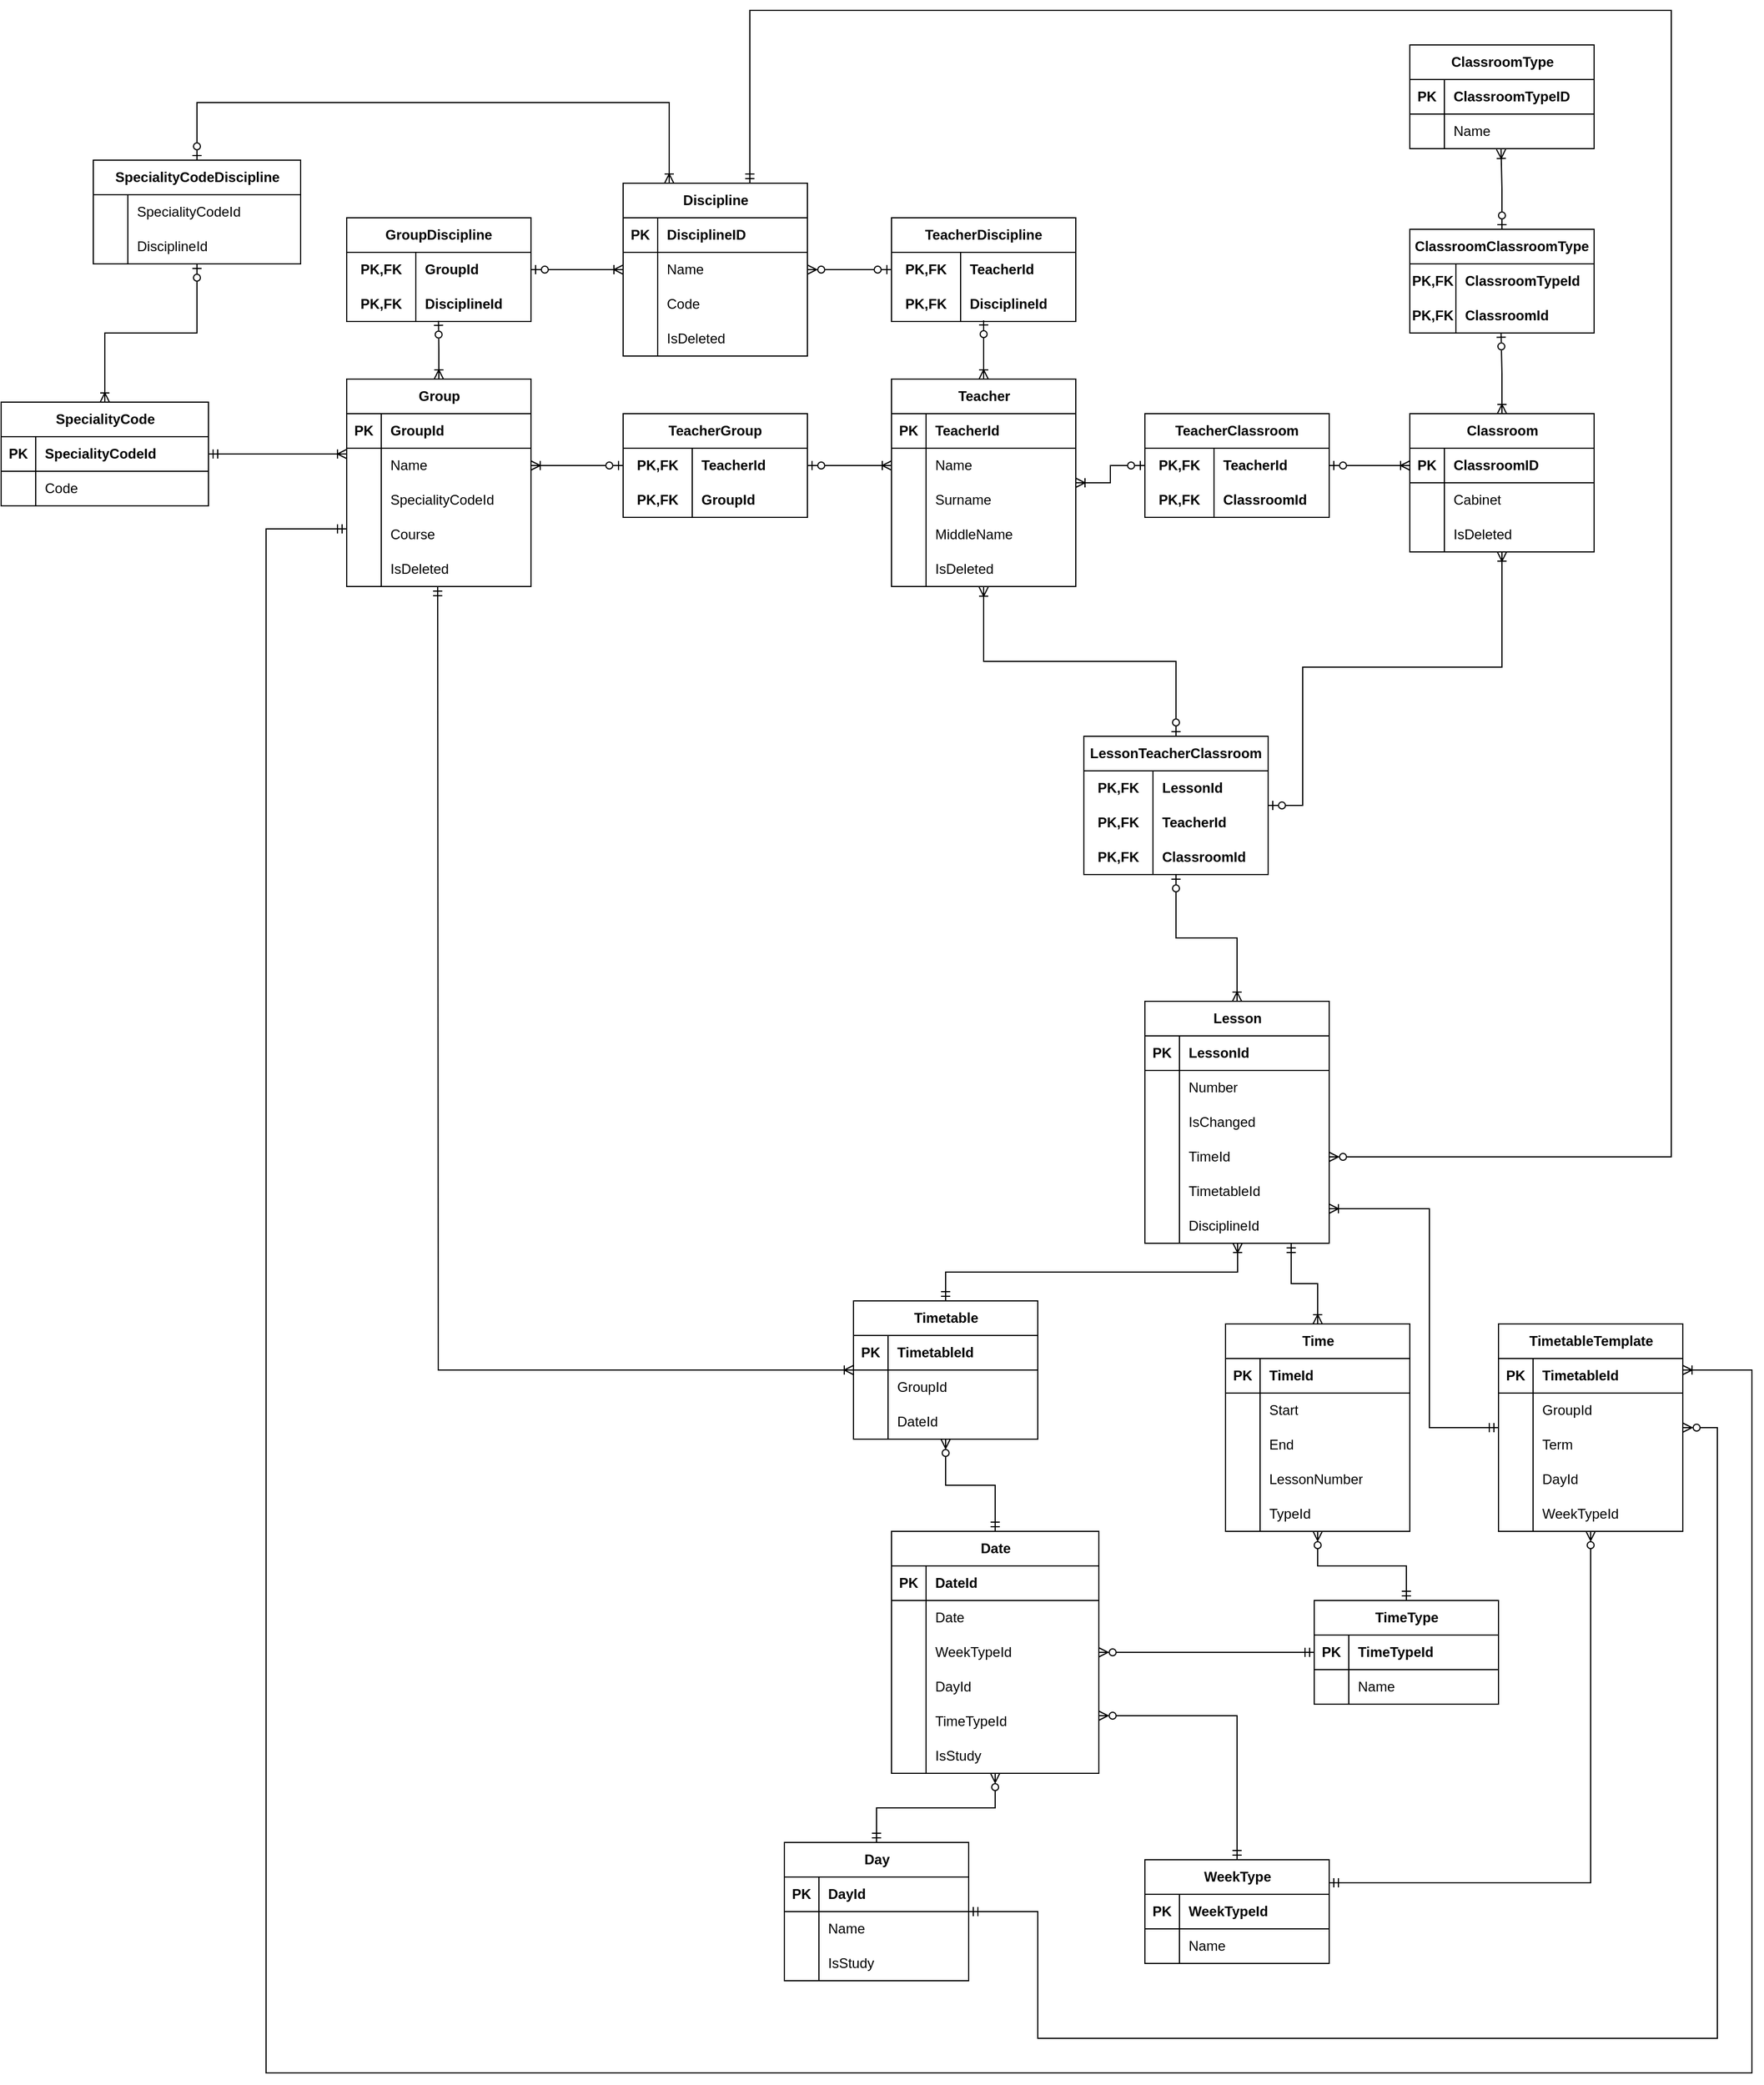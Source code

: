 <mxfile version="21.1.2" type="device">
  <diagram name="Страница 1" id="ih2dsHzXbpaVtFf266lo">
    <mxGraphModel dx="3301" dy="2028" grid="1" gridSize="10" guides="1" tooltips="1" connect="1" arrows="1" fold="1" page="1" pageScale="1" pageWidth="827" pageHeight="1169" math="0" shadow="0">
      <root>
        <mxCell id="0" />
        <mxCell id="1" parent="0" />
        <mxCell id="JVLUQ8FXssf4V__cQeZE-112" value="GroupDiscipline" style="shape=table;startSize=30;container=1;collapsible=1;childLayout=tableLayout;fixedRows=1;rowLines=0;fontStyle=1;align=center;resizeLast=1;html=1;whiteSpace=wrap;" parent="1" vertex="1">
          <mxGeometry x="-680" width="160" height="90" as="geometry" />
        </mxCell>
        <mxCell id="JVLUQ8FXssf4V__cQeZE-113" value="" style="shape=tableRow;horizontal=0;startSize=0;swimlaneHead=0;swimlaneBody=0;fillColor=none;collapsible=0;dropTarget=0;points=[[0,0.5],[1,0.5]];portConstraint=eastwest;top=0;left=0;right=0;bottom=0;html=1;" parent="JVLUQ8FXssf4V__cQeZE-112" vertex="1">
          <mxGeometry y="30" width="160" height="30" as="geometry" />
        </mxCell>
        <mxCell id="JVLUQ8FXssf4V__cQeZE-114" value="PK,FK" style="shape=partialRectangle;connectable=0;fillColor=none;top=0;left=0;bottom=0;right=0;fontStyle=1;overflow=hidden;html=1;whiteSpace=wrap;" parent="JVLUQ8FXssf4V__cQeZE-113" vertex="1">
          <mxGeometry width="60.0" height="30" as="geometry">
            <mxRectangle width="60.0" height="30" as="alternateBounds" />
          </mxGeometry>
        </mxCell>
        <mxCell id="JVLUQ8FXssf4V__cQeZE-115" value="GroupId" style="shape=partialRectangle;connectable=0;fillColor=none;top=0;left=0;bottom=0;right=0;align=left;spacingLeft=6;fontStyle=1;overflow=hidden;html=1;whiteSpace=wrap;" parent="JVLUQ8FXssf4V__cQeZE-113" vertex="1">
          <mxGeometry x="60.0" width="100.0" height="30" as="geometry">
            <mxRectangle width="100.0" height="30" as="alternateBounds" />
          </mxGeometry>
        </mxCell>
        <mxCell id="JVLUQ8FXssf4V__cQeZE-116" value="" style="shape=tableRow;horizontal=0;startSize=0;swimlaneHead=0;swimlaneBody=0;fillColor=none;collapsible=0;dropTarget=0;points=[[0,0.5],[1,0.5]];portConstraint=eastwest;top=0;left=0;right=0;bottom=1;html=1;" parent="JVLUQ8FXssf4V__cQeZE-112" vertex="1">
          <mxGeometry y="60" width="160" height="30" as="geometry" />
        </mxCell>
        <mxCell id="JVLUQ8FXssf4V__cQeZE-117" value="PK,FK" style="shape=partialRectangle;connectable=0;fillColor=none;top=0;left=0;bottom=0;right=0;fontStyle=1;overflow=hidden;html=1;whiteSpace=wrap;" parent="JVLUQ8FXssf4V__cQeZE-116" vertex="1">
          <mxGeometry width="60.0" height="30" as="geometry">
            <mxRectangle width="60.0" height="30" as="alternateBounds" />
          </mxGeometry>
        </mxCell>
        <mxCell id="JVLUQ8FXssf4V__cQeZE-118" value="DisciplineId" style="shape=partialRectangle;connectable=0;fillColor=none;top=0;left=0;bottom=0;right=0;align=left;spacingLeft=6;fontStyle=1;overflow=hidden;html=1;whiteSpace=wrap;" parent="JVLUQ8FXssf4V__cQeZE-116" vertex="1">
          <mxGeometry x="60.0" width="100.0" height="30" as="geometry">
            <mxRectangle width="100.0" height="30" as="alternateBounds" />
          </mxGeometry>
        </mxCell>
        <mxCell id="JVLUQ8FXssf4V__cQeZE-183" style="edgeStyle=orthogonalEdgeStyle;rounded=0;orthogonalLoop=1;jettySize=auto;html=1;exitX=0.5;exitY=0;exitDx=0;exitDy=0;endArrow=ERzeroToOne;endFill=0;startArrow=ERoneToMany;startFill=0;entryX=0.498;entryY=0.978;entryDx=0;entryDy=0;entryPerimeter=0;" parent="1" source="JVLUQ8FXssf4V__cQeZE-125" target="JVLUQ8FXssf4V__cQeZE-116" edge="1">
          <mxGeometry relative="1" as="geometry">
            <mxPoint x="-600" y="100" as="targetPoint" />
          </mxGeometry>
        </mxCell>
        <mxCell id="JVLUQ8FXssf4V__cQeZE-125" value="Group" style="shape=table;startSize=30;container=1;collapsible=1;childLayout=tableLayout;fixedRows=1;rowLines=0;fontStyle=1;align=center;resizeLast=1;html=1;" parent="1" vertex="1">
          <mxGeometry x="-680" y="140" width="160" height="180" as="geometry" />
        </mxCell>
        <mxCell id="JVLUQ8FXssf4V__cQeZE-126" value="" style="shape=tableRow;horizontal=0;startSize=0;swimlaneHead=0;swimlaneBody=0;fillColor=none;collapsible=0;dropTarget=0;points=[[0,0.5],[1,0.5]];portConstraint=eastwest;top=0;left=0;right=0;bottom=1;" parent="JVLUQ8FXssf4V__cQeZE-125" vertex="1">
          <mxGeometry y="30" width="160" height="30" as="geometry" />
        </mxCell>
        <mxCell id="JVLUQ8FXssf4V__cQeZE-127" value="PK" style="shape=partialRectangle;connectable=0;fillColor=none;top=0;left=0;bottom=0;right=0;fontStyle=1;overflow=hidden;whiteSpace=wrap;html=1;" parent="JVLUQ8FXssf4V__cQeZE-126" vertex="1">
          <mxGeometry width="30" height="30" as="geometry">
            <mxRectangle width="30" height="30" as="alternateBounds" />
          </mxGeometry>
        </mxCell>
        <mxCell id="JVLUQ8FXssf4V__cQeZE-128" value="GroupId" style="shape=partialRectangle;connectable=0;fillColor=none;top=0;left=0;bottom=0;right=0;align=left;spacingLeft=6;fontStyle=1;overflow=hidden;whiteSpace=wrap;html=1;strokeColor=default;" parent="JVLUQ8FXssf4V__cQeZE-126" vertex="1">
          <mxGeometry x="30" width="130" height="30" as="geometry">
            <mxRectangle width="130" height="30" as="alternateBounds" />
          </mxGeometry>
        </mxCell>
        <mxCell id="JVLUQ8FXssf4V__cQeZE-129" value="" style="shape=tableRow;horizontal=0;startSize=0;swimlaneHead=0;swimlaneBody=0;fillColor=none;collapsible=0;dropTarget=0;points=[[0,0.5],[1,0.5]];portConstraint=eastwest;top=0;left=0;right=0;bottom=0;" parent="JVLUQ8FXssf4V__cQeZE-125" vertex="1">
          <mxGeometry y="60" width="160" height="30" as="geometry" />
        </mxCell>
        <mxCell id="JVLUQ8FXssf4V__cQeZE-130" value="" style="shape=partialRectangle;connectable=0;fillColor=none;top=0;left=0;bottom=0;right=0;editable=1;overflow=hidden;whiteSpace=wrap;html=1;" parent="JVLUQ8FXssf4V__cQeZE-129" vertex="1">
          <mxGeometry width="30" height="30" as="geometry">
            <mxRectangle width="30" height="30" as="alternateBounds" />
          </mxGeometry>
        </mxCell>
        <mxCell id="JVLUQ8FXssf4V__cQeZE-131" value="Name" style="shape=partialRectangle;connectable=0;fillColor=none;top=0;left=0;bottom=0;right=0;align=left;spacingLeft=6;overflow=hidden;whiteSpace=wrap;html=1;" parent="JVLUQ8FXssf4V__cQeZE-129" vertex="1">
          <mxGeometry x="30" width="130" height="30" as="geometry">
            <mxRectangle width="130" height="30" as="alternateBounds" />
          </mxGeometry>
        </mxCell>
        <mxCell id="JVLUQ8FXssf4V__cQeZE-132" value="" style="shape=tableRow;horizontal=0;startSize=0;swimlaneHead=0;swimlaneBody=0;fillColor=none;collapsible=0;dropTarget=0;points=[[0,0.5],[1,0.5]];portConstraint=eastwest;top=0;left=0;right=0;bottom=0;" parent="JVLUQ8FXssf4V__cQeZE-125" vertex="1">
          <mxGeometry y="90" width="160" height="30" as="geometry" />
        </mxCell>
        <mxCell id="JVLUQ8FXssf4V__cQeZE-133" value="" style="shape=partialRectangle;connectable=0;fillColor=none;top=0;left=0;bottom=0;right=0;editable=1;overflow=hidden;whiteSpace=wrap;html=1;" parent="JVLUQ8FXssf4V__cQeZE-132" vertex="1">
          <mxGeometry width="30" height="30" as="geometry">
            <mxRectangle width="30" height="30" as="alternateBounds" />
          </mxGeometry>
        </mxCell>
        <mxCell id="JVLUQ8FXssf4V__cQeZE-134" value="SpecialityCodeId" style="shape=partialRectangle;connectable=0;fillColor=none;top=0;left=0;bottom=0;right=0;align=left;spacingLeft=6;overflow=hidden;whiteSpace=wrap;html=1;" parent="JVLUQ8FXssf4V__cQeZE-132" vertex="1">
          <mxGeometry x="30" width="130" height="30" as="geometry">
            <mxRectangle width="130" height="30" as="alternateBounds" />
          </mxGeometry>
        </mxCell>
        <mxCell id="JVLUQ8FXssf4V__cQeZE-135" value="" style="shape=tableRow;horizontal=0;startSize=0;swimlaneHead=0;swimlaneBody=0;fillColor=none;collapsible=0;dropTarget=0;points=[[0,0.5],[1,0.5]];portConstraint=eastwest;top=0;left=0;right=0;bottom=0;" parent="JVLUQ8FXssf4V__cQeZE-125" vertex="1">
          <mxGeometry y="120" width="160" height="30" as="geometry" />
        </mxCell>
        <mxCell id="JVLUQ8FXssf4V__cQeZE-136" value="" style="shape=partialRectangle;connectable=0;fillColor=none;top=0;left=0;bottom=0;right=0;editable=1;overflow=hidden;whiteSpace=wrap;html=1;" parent="JVLUQ8FXssf4V__cQeZE-135" vertex="1">
          <mxGeometry width="30" height="30" as="geometry">
            <mxRectangle width="30" height="30" as="alternateBounds" />
          </mxGeometry>
        </mxCell>
        <mxCell id="JVLUQ8FXssf4V__cQeZE-137" value="Course" style="shape=partialRectangle;connectable=0;fillColor=none;top=0;left=0;bottom=0;right=0;align=left;spacingLeft=6;overflow=hidden;whiteSpace=wrap;html=1;" parent="JVLUQ8FXssf4V__cQeZE-135" vertex="1">
          <mxGeometry x="30" width="130" height="30" as="geometry">
            <mxRectangle width="130" height="30" as="alternateBounds" />
          </mxGeometry>
        </mxCell>
        <mxCell id="GQDi_nHEekcj9IvnSgHf-136" style="shape=tableRow;horizontal=0;startSize=0;swimlaneHead=0;swimlaneBody=0;fillColor=none;collapsible=0;dropTarget=0;points=[[0,0.5],[1,0.5]];portConstraint=eastwest;top=0;left=0;right=0;bottom=0;" parent="JVLUQ8FXssf4V__cQeZE-125" vertex="1">
          <mxGeometry y="150" width="160" height="30" as="geometry" />
        </mxCell>
        <mxCell id="GQDi_nHEekcj9IvnSgHf-137" style="shape=partialRectangle;connectable=0;fillColor=none;top=0;left=0;bottom=0;right=0;editable=1;overflow=hidden;whiteSpace=wrap;html=1;" parent="GQDi_nHEekcj9IvnSgHf-136" vertex="1">
          <mxGeometry width="30" height="30" as="geometry">
            <mxRectangle width="30" height="30" as="alternateBounds" />
          </mxGeometry>
        </mxCell>
        <mxCell id="GQDi_nHEekcj9IvnSgHf-138" value="IsDeleted" style="shape=partialRectangle;connectable=0;fillColor=none;top=0;left=0;bottom=0;right=0;align=left;spacingLeft=6;overflow=hidden;whiteSpace=wrap;html=1;" parent="GQDi_nHEekcj9IvnSgHf-136" vertex="1">
          <mxGeometry x="30" width="130" height="30" as="geometry">
            <mxRectangle width="130" height="30" as="alternateBounds" />
          </mxGeometry>
        </mxCell>
        <mxCell id="JVLUQ8FXssf4V__cQeZE-138" value="TeacherGroup" style="shape=table;startSize=30;container=1;collapsible=1;childLayout=tableLayout;fixedRows=1;rowLines=0;fontStyle=1;align=center;resizeLast=1;html=1;whiteSpace=wrap;" parent="1" vertex="1">
          <mxGeometry x="-440" y="170" width="160" height="90" as="geometry" />
        </mxCell>
        <mxCell id="JVLUQ8FXssf4V__cQeZE-139" value="" style="shape=tableRow;horizontal=0;startSize=0;swimlaneHead=0;swimlaneBody=0;fillColor=none;collapsible=0;dropTarget=0;points=[[0,0.5],[1,0.5]];portConstraint=eastwest;top=0;left=0;right=0;bottom=0;html=1;" parent="JVLUQ8FXssf4V__cQeZE-138" vertex="1">
          <mxGeometry y="30" width="160" height="30" as="geometry" />
        </mxCell>
        <mxCell id="JVLUQ8FXssf4V__cQeZE-140" value="PK,FK" style="shape=partialRectangle;connectable=0;fillColor=none;top=0;left=0;bottom=0;right=0;fontStyle=1;overflow=hidden;html=1;whiteSpace=wrap;" parent="JVLUQ8FXssf4V__cQeZE-139" vertex="1">
          <mxGeometry width="60.0" height="30" as="geometry">
            <mxRectangle width="60.0" height="30" as="alternateBounds" />
          </mxGeometry>
        </mxCell>
        <mxCell id="JVLUQ8FXssf4V__cQeZE-141" value="TeacherId" style="shape=partialRectangle;connectable=0;fillColor=none;top=0;left=0;bottom=0;right=0;align=left;spacingLeft=6;fontStyle=1;overflow=hidden;html=1;whiteSpace=wrap;" parent="JVLUQ8FXssf4V__cQeZE-139" vertex="1">
          <mxGeometry x="60.0" width="100.0" height="30" as="geometry">
            <mxRectangle width="100.0" height="30" as="alternateBounds" />
          </mxGeometry>
        </mxCell>
        <mxCell id="JVLUQ8FXssf4V__cQeZE-142" value="" style="shape=tableRow;horizontal=0;startSize=0;swimlaneHead=0;swimlaneBody=0;fillColor=none;collapsible=0;dropTarget=0;points=[[0,0.5],[1,0.5]];portConstraint=eastwest;top=0;left=0;right=0;bottom=1;html=1;" parent="JVLUQ8FXssf4V__cQeZE-138" vertex="1">
          <mxGeometry y="60" width="160" height="30" as="geometry" />
        </mxCell>
        <mxCell id="JVLUQ8FXssf4V__cQeZE-143" value="PK,FK" style="shape=partialRectangle;connectable=0;fillColor=none;top=0;left=0;bottom=0;right=0;fontStyle=1;overflow=hidden;html=1;whiteSpace=wrap;" parent="JVLUQ8FXssf4V__cQeZE-142" vertex="1">
          <mxGeometry width="60.0" height="30" as="geometry">
            <mxRectangle width="60.0" height="30" as="alternateBounds" />
          </mxGeometry>
        </mxCell>
        <mxCell id="JVLUQ8FXssf4V__cQeZE-144" value="GroupId" style="shape=partialRectangle;connectable=0;fillColor=none;top=0;left=0;bottom=0;right=0;align=left;spacingLeft=6;fontStyle=1;overflow=hidden;html=1;whiteSpace=wrap;" parent="JVLUQ8FXssf4V__cQeZE-142" vertex="1">
          <mxGeometry x="60.0" width="100.0" height="30" as="geometry">
            <mxRectangle width="100.0" height="30" as="alternateBounds" />
          </mxGeometry>
        </mxCell>
        <mxCell id="JVLUQ8FXssf4V__cQeZE-180" style="edgeStyle=orthogonalEdgeStyle;rounded=0;orthogonalLoop=1;jettySize=auto;html=1;exitX=0.5;exitY=0;exitDx=0;exitDy=0;entryX=0.5;entryY=0.967;entryDx=0;entryDy=0;entryPerimeter=0;endArrow=ERzeroToOne;endFill=0;startArrow=ERoneToMany;startFill=0;" parent="1" source="JVLUQ8FXssf4V__cQeZE-145" target="JVLUQ8FXssf4V__cQeZE-162" edge="1">
          <mxGeometry relative="1" as="geometry" />
        </mxCell>
        <mxCell id="JVLUQ8FXssf4V__cQeZE-145" value="&lt;span style=&quot;background-color: rgb(255, 255, 255);&quot;&gt;Teacher&lt;/span&gt;" style="shape=table;startSize=30;container=1;collapsible=1;childLayout=tableLayout;fixedRows=1;rowLines=0;fontStyle=1;align=center;resizeLast=1;html=1;" parent="1" vertex="1">
          <mxGeometry x="-207" y="140" width="160" height="180" as="geometry" />
        </mxCell>
        <mxCell id="JVLUQ8FXssf4V__cQeZE-146" value="" style="shape=tableRow;horizontal=0;startSize=0;swimlaneHead=0;swimlaneBody=0;fillColor=none;collapsible=0;dropTarget=0;points=[[0,0.5],[1,0.5]];portConstraint=eastwest;top=0;left=0;right=0;bottom=1;" parent="JVLUQ8FXssf4V__cQeZE-145" vertex="1">
          <mxGeometry y="30" width="160" height="30" as="geometry" />
        </mxCell>
        <mxCell id="JVLUQ8FXssf4V__cQeZE-147" value="PK" style="shape=partialRectangle;connectable=0;fillColor=none;top=0;left=0;bottom=0;right=0;fontStyle=1;overflow=hidden;whiteSpace=wrap;html=1;" parent="JVLUQ8FXssf4V__cQeZE-146" vertex="1">
          <mxGeometry width="30" height="30" as="geometry">
            <mxRectangle width="30" height="30" as="alternateBounds" />
          </mxGeometry>
        </mxCell>
        <mxCell id="JVLUQ8FXssf4V__cQeZE-148" value="TeacherId" style="shape=partialRectangle;connectable=0;fillColor=none;top=0;left=0;bottom=0;right=0;align=left;spacingLeft=6;fontStyle=1;overflow=hidden;whiteSpace=wrap;html=1;" parent="JVLUQ8FXssf4V__cQeZE-146" vertex="1">
          <mxGeometry x="30" width="130" height="30" as="geometry">
            <mxRectangle width="130" height="30" as="alternateBounds" />
          </mxGeometry>
        </mxCell>
        <mxCell id="JVLUQ8FXssf4V__cQeZE-149" value="" style="shape=tableRow;horizontal=0;startSize=0;swimlaneHead=0;swimlaneBody=0;fillColor=none;collapsible=0;dropTarget=0;points=[[0,0.5],[1,0.5]];portConstraint=eastwest;top=0;left=0;right=0;bottom=0;" parent="JVLUQ8FXssf4V__cQeZE-145" vertex="1">
          <mxGeometry y="60" width="160" height="30" as="geometry" />
        </mxCell>
        <mxCell id="JVLUQ8FXssf4V__cQeZE-150" value="" style="shape=partialRectangle;connectable=0;fillColor=none;top=0;left=0;bottom=0;right=0;editable=1;overflow=hidden;whiteSpace=wrap;html=1;" parent="JVLUQ8FXssf4V__cQeZE-149" vertex="1">
          <mxGeometry width="30" height="30" as="geometry">
            <mxRectangle width="30" height="30" as="alternateBounds" />
          </mxGeometry>
        </mxCell>
        <mxCell id="JVLUQ8FXssf4V__cQeZE-151" value="Name" style="shape=partialRectangle;connectable=0;fillColor=none;top=0;left=0;bottom=0;right=0;align=left;spacingLeft=6;overflow=hidden;whiteSpace=wrap;html=1;" parent="JVLUQ8FXssf4V__cQeZE-149" vertex="1">
          <mxGeometry x="30" width="130" height="30" as="geometry">
            <mxRectangle width="130" height="30" as="alternateBounds" />
          </mxGeometry>
        </mxCell>
        <mxCell id="JVLUQ8FXssf4V__cQeZE-152" value="" style="shape=tableRow;horizontal=0;startSize=0;swimlaneHead=0;swimlaneBody=0;fillColor=none;collapsible=0;dropTarget=0;points=[[0,0.5],[1,0.5]];portConstraint=eastwest;top=0;left=0;right=0;bottom=0;" parent="JVLUQ8FXssf4V__cQeZE-145" vertex="1">
          <mxGeometry y="90" width="160" height="30" as="geometry" />
        </mxCell>
        <mxCell id="JVLUQ8FXssf4V__cQeZE-153" value="" style="shape=partialRectangle;connectable=0;fillColor=none;top=0;left=0;bottom=0;right=0;editable=1;overflow=hidden;whiteSpace=wrap;html=1;" parent="JVLUQ8FXssf4V__cQeZE-152" vertex="1">
          <mxGeometry width="30" height="30" as="geometry">
            <mxRectangle width="30" height="30" as="alternateBounds" />
          </mxGeometry>
        </mxCell>
        <mxCell id="JVLUQ8FXssf4V__cQeZE-154" value="Surname" style="shape=partialRectangle;connectable=0;fillColor=none;top=0;left=0;bottom=0;right=0;align=left;spacingLeft=6;overflow=hidden;whiteSpace=wrap;html=1;" parent="JVLUQ8FXssf4V__cQeZE-152" vertex="1">
          <mxGeometry x="30" width="130" height="30" as="geometry">
            <mxRectangle width="130" height="30" as="alternateBounds" />
          </mxGeometry>
        </mxCell>
        <mxCell id="JVLUQ8FXssf4V__cQeZE-155" value="" style="shape=tableRow;horizontal=0;startSize=0;swimlaneHead=0;swimlaneBody=0;fillColor=none;collapsible=0;dropTarget=0;points=[[0,0.5],[1,0.5]];portConstraint=eastwest;top=0;left=0;right=0;bottom=0;" parent="JVLUQ8FXssf4V__cQeZE-145" vertex="1">
          <mxGeometry y="120" width="160" height="30" as="geometry" />
        </mxCell>
        <mxCell id="JVLUQ8FXssf4V__cQeZE-156" value="" style="shape=partialRectangle;connectable=0;fillColor=none;top=0;left=0;bottom=0;right=0;editable=1;overflow=hidden;whiteSpace=wrap;html=1;" parent="JVLUQ8FXssf4V__cQeZE-155" vertex="1">
          <mxGeometry width="30" height="30" as="geometry">
            <mxRectangle width="30" height="30" as="alternateBounds" />
          </mxGeometry>
        </mxCell>
        <mxCell id="JVLUQ8FXssf4V__cQeZE-157" value="MiddleName" style="shape=partialRectangle;connectable=0;fillColor=none;top=0;left=0;bottom=0;right=0;align=left;spacingLeft=6;overflow=hidden;whiteSpace=wrap;html=1;" parent="JVLUQ8FXssf4V__cQeZE-155" vertex="1">
          <mxGeometry x="30" width="130" height="30" as="geometry">
            <mxRectangle width="130" height="30" as="alternateBounds" />
          </mxGeometry>
        </mxCell>
        <mxCell id="GQDi_nHEekcj9IvnSgHf-130" style="shape=tableRow;horizontal=0;startSize=0;swimlaneHead=0;swimlaneBody=0;fillColor=none;collapsible=0;dropTarget=0;points=[[0,0.5],[1,0.5]];portConstraint=eastwest;top=0;left=0;right=0;bottom=0;" parent="JVLUQ8FXssf4V__cQeZE-145" vertex="1">
          <mxGeometry y="150" width="160" height="30" as="geometry" />
        </mxCell>
        <mxCell id="GQDi_nHEekcj9IvnSgHf-131" style="shape=partialRectangle;connectable=0;fillColor=none;top=0;left=0;bottom=0;right=0;editable=1;overflow=hidden;whiteSpace=wrap;html=1;" parent="GQDi_nHEekcj9IvnSgHf-130" vertex="1">
          <mxGeometry width="30" height="30" as="geometry">
            <mxRectangle width="30" height="30" as="alternateBounds" />
          </mxGeometry>
        </mxCell>
        <mxCell id="GQDi_nHEekcj9IvnSgHf-132" value="IsDeleted" style="shape=partialRectangle;connectable=0;fillColor=none;top=0;left=0;bottom=0;right=0;align=left;spacingLeft=6;overflow=hidden;whiteSpace=wrap;html=1;" parent="GQDi_nHEekcj9IvnSgHf-130" vertex="1">
          <mxGeometry x="30" width="130" height="30" as="geometry">
            <mxRectangle width="130" height="30" as="alternateBounds" />
          </mxGeometry>
        </mxCell>
        <mxCell id="JVLUQ8FXssf4V__cQeZE-158" value="TeacherDiscipline" style="shape=table;startSize=30;container=1;collapsible=1;childLayout=tableLayout;fixedRows=1;rowLines=0;fontStyle=1;align=center;resizeLast=1;html=1;whiteSpace=wrap;" parent="1" vertex="1">
          <mxGeometry x="-207" width="160" height="90" as="geometry" />
        </mxCell>
        <mxCell id="JVLUQ8FXssf4V__cQeZE-159" value="" style="shape=tableRow;horizontal=0;startSize=0;swimlaneHead=0;swimlaneBody=0;fillColor=none;collapsible=0;dropTarget=0;points=[[0,0.5],[1,0.5]];portConstraint=eastwest;top=0;left=0;right=0;bottom=0;html=1;" parent="JVLUQ8FXssf4V__cQeZE-158" vertex="1">
          <mxGeometry y="30" width="160" height="30" as="geometry" />
        </mxCell>
        <mxCell id="JVLUQ8FXssf4V__cQeZE-160" value="PK,FK" style="shape=partialRectangle;connectable=0;fillColor=none;top=0;left=0;bottom=0;right=0;fontStyle=1;overflow=hidden;html=1;whiteSpace=wrap;" parent="JVLUQ8FXssf4V__cQeZE-159" vertex="1">
          <mxGeometry width="60.0" height="30" as="geometry">
            <mxRectangle width="60.0" height="30" as="alternateBounds" />
          </mxGeometry>
        </mxCell>
        <mxCell id="JVLUQ8FXssf4V__cQeZE-161" value="TeacherId" style="shape=partialRectangle;connectable=0;fillColor=none;top=0;left=0;bottom=0;right=0;align=left;spacingLeft=6;fontStyle=1;overflow=hidden;html=1;whiteSpace=wrap;" parent="JVLUQ8FXssf4V__cQeZE-159" vertex="1">
          <mxGeometry x="60.0" width="100.0" height="30" as="geometry">
            <mxRectangle width="100.0" height="30" as="alternateBounds" />
          </mxGeometry>
        </mxCell>
        <mxCell id="JVLUQ8FXssf4V__cQeZE-162" value="" style="shape=tableRow;horizontal=0;startSize=0;swimlaneHead=0;swimlaneBody=0;fillColor=none;collapsible=0;dropTarget=0;points=[[0,0.5],[1,0.5]];portConstraint=eastwest;top=0;left=0;right=0;bottom=1;html=1;" parent="JVLUQ8FXssf4V__cQeZE-158" vertex="1">
          <mxGeometry y="60" width="160" height="30" as="geometry" />
        </mxCell>
        <mxCell id="JVLUQ8FXssf4V__cQeZE-163" value="PK,FK" style="shape=partialRectangle;connectable=0;fillColor=none;top=0;left=0;bottom=0;right=0;fontStyle=1;overflow=hidden;html=1;whiteSpace=wrap;" parent="JVLUQ8FXssf4V__cQeZE-162" vertex="1">
          <mxGeometry width="60.0" height="30" as="geometry">
            <mxRectangle width="60.0" height="30" as="alternateBounds" />
          </mxGeometry>
        </mxCell>
        <mxCell id="JVLUQ8FXssf4V__cQeZE-164" value="DisciplineId" style="shape=partialRectangle;connectable=0;fillColor=none;top=0;left=0;bottom=0;right=0;align=left;spacingLeft=6;fontStyle=1;overflow=hidden;html=1;whiteSpace=wrap;" parent="JVLUQ8FXssf4V__cQeZE-162" vertex="1">
          <mxGeometry x="60.0" width="100.0" height="30" as="geometry">
            <mxRectangle width="100.0" height="30" as="alternateBounds" />
          </mxGeometry>
        </mxCell>
        <mxCell id="JVLUQ8FXssf4V__cQeZE-165" value="Discipline" style="shape=table;startSize=30;container=1;collapsible=1;childLayout=tableLayout;fixedRows=1;rowLines=0;fontStyle=1;align=center;resizeLast=1;html=1;" parent="1" vertex="1">
          <mxGeometry x="-440" y="-30" width="160" height="150" as="geometry" />
        </mxCell>
        <mxCell id="JVLUQ8FXssf4V__cQeZE-166" value="" style="shape=tableRow;horizontal=0;startSize=0;swimlaneHead=0;swimlaneBody=0;fillColor=none;collapsible=0;dropTarget=0;points=[[0,0.5],[1,0.5]];portConstraint=eastwest;top=0;left=0;right=0;bottom=1;" parent="JVLUQ8FXssf4V__cQeZE-165" vertex="1">
          <mxGeometry y="30" width="160" height="30" as="geometry" />
        </mxCell>
        <mxCell id="JVLUQ8FXssf4V__cQeZE-167" value="PK" style="shape=partialRectangle;connectable=0;fillColor=none;top=0;left=0;bottom=0;right=0;fontStyle=1;overflow=hidden;whiteSpace=wrap;html=1;" parent="JVLUQ8FXssf4V__cQeZE-166" vertex="1">
          <mxGeometry width="30" height="30" as="geometry">
            <mxRectangle width="30" height="30" as="alternateBounds" />
          </mxGeometry>
        </mxCell>
        <mxCell id="JVLUQ8FXssf4V__cQeZE-168" value="DisciplineID" style="shape=partialRectangle;connectable=0;fillColor=none;top=0;left=0;bottom=0;right=0;align=left;spacingLeft=6;fontStyle=1;overflow=hidden;whiteSpace=wrap;html=1;" parent="JVLUQ8FXssf4V__cQeZE-166" vertex="1">
          <mxGeometry x="30" width="130" height="30" as="geometry">
            <mxRectangle width="130" height="30" as="alternateBounds" />
          </mxGeometry>
        </mxCell>
        <mxCell id="JVLUQ8FXssf4V__cQeZE-169" value="" style="shape=tableRow;horizontal=0;startSize=0;swimlaneHead=0;swimlaneBody=0;fillColor=none;collapsible=0;dropTarget=0;points=[[0,0.5],[1,0.5]];portConstraint=eastwest;top=0;left=0;right=0;bottom=0;" parent="JVLUQ8FXssf4V__cQeZE-165" vertex="1">
          <mxGeometry y="60" width="160" height="30" as="geometry" />
        </mxCell>
        <mxCell id="JVLUQ8FXssf4V__cQeZE-170" value="" style="shape=partialRectangle;connectable=0;fillColor=none;top=0;left=0;bottom=0;right=0;editable=1;overflow=hidden;whiteSpace=wrap;html=1;" parent="JVLUQ8FXssf4V__cQeZE-169" vertex="1">
          <mxGeometry width="30" height="30" as="geometry">
            <mxRectangle width="30" height="30" as="alternateBounds" />
          </mxGeometry>
        </mxCell>
        <mxCell id="JVLUQ8FXssf4V__cQeZE-171" value="Name" style="shape=partialRectangle;connectable=0;fillColor=none;top=0;left=0;bottom=0;right=0;align=left;spacingLeft=6;overflow=hidden;whiteSpace=wrap;html=1;" parent="JVLUQ8FXssf4V__cQeZE-169" vertex="1">
          <mxGeometry x="30" width="130" height="30" as="geometry">
            <mxRectangle width="130" height="30" as="alternateBounds" />
          </mxGeometry>
        </mxCell>
        <mxCell id="JVLUQ8FXssf4V__cQeZE-172" value="" style="shape=tableRow;horizontal=0;startSize=0;swimlaneHead=0;swimlaneBody=0;fillColor=none;collapsible=0;dropTarget=0;points=[[0,0.5],[1,0.5]];portConstraint=eastwest;top=0;left=0;right=0;bottom=0;" parent="JVLUQ8FXssf4V__cQeZE-165" vertex="1">
          <mxGeometry y="90" width="160" height="30" as="geometry" />
        </mxCell>
        <mxCell id="JVLUQ8FXssf4V__cQeZE-173" value="" style="shape=partialRectangle;connectable=0;fillColor=none;top=0;left=0;bottom=0;right=0;editable=1;overflow=hidden;whiteSpace=wrap;html=1;" parent="JVLUQ8FXssf4V__cQeZE-172" vertex="1">
          <mxGeometry width="30" height="30" as="geometry">
            <mxRectangle width="30" height="30" as="alternateBounds" />
          </mxGeometry>
        </mxCell>
        <mxCell id="JVLUQ8FXssf4V__cQeZE-174" value="Code" style="shape=partialRectangle;connectable=0;fillColor=none;top=0;left=0;bottom=0;right=0;align=left;spacingLeft=6;overflow=hidden;whiteSpace=wrap;html=1;" parent="JVLUQ8FXssf4V__cQeZE-172" vertex="1">
          <mxGeometry x="30" width="130" height="30" as="geometry">
            <mxRectangle width="130" height="30" as="alternateBounds" />
          </mxGeometry>
        </mxCell>
        <mxCell id="GQDi_nHEekcj9IvnSgHf-127" style="shape=tableRow;horizontal=0;startSize=0;swimlaneHead=0;swimlaneBody=0;fillColor=none;collapsible=0;dropTarget=0;points=[[0,0.5],[1,0.5]];portConstraint=eastwest;top=0;left=0;right=0;bottom=0;" parent="JVLUQ8FXssf4V__cQeZE-165" vertex="1">
          <mxGeometry y="120" width="160" height="30" as="geometry" />
        </mxCell>
        <mxCell id="GQDi_nHEekcj9IvnSgHf-128" style="shape=partialRectangle;connectable=0;fillColor=none;top=0;left=0;bottom=0;right=0;editable=1;overflow=hidden;whiteSpace=wrap;html=1;" parent="GQDi_nHEekcj9IvnSgHf-127" vertex="1">
          <mxGeometry width="30" height="30" as="geometry">
            <mxRectangle width="30" height="30" as="alternateBounds" />
          </mxGeometry>
        </mxCell>
        <mxCell id="GQDi_nHEekcj9IvnSgHf-129" value="IsDeleted" style="shape=partialRectangle;connectable=0;fillColor=none;top=0;left=0;bottom=0;right=0;align=left;spacingLeft=6;overflow=hidden;whiteSpace=wrap;html=1;" parent="GQDi_nHEekcj9IvnSgHf-127" vertex="1">
          <mxGeometry x="30" width="130" height="30" as="geometry">
            <mxRectangle width="130" height="30" as="alternateBounds" />
          </mxGeometry>
        </mxCell>
        <mxCell id="JVLUQ8FXssf4V__cQeZE-178" style="edgeStyle=orthogonalEdgeStyle;rounded=0;orthogonalLoop=1;jettySize=auto;html=1;exitX=1;exitY=0.5;exitDx=0;exitDy=0;entryX=0;entryY=0.5;entryDx=0;entryDy=0;endArrow=ERoneToMany;endFill=0;startArrow=ERzeroToOne;startFill=0;" parent="1" source="JVLUQ8FXssf4V__cQeZE-113" target="JVLUQ8FXssf4V__cQeZE-169" edge="1">
          <mxGeometry relative="1" as="geometry" />
        </mxCell>
        <mxCell id="JVLUQ8FXssf4V__cQeZE-179" style="edgeStyle=orthogonalEdgeStyle;rounded=0;orthogonalLoop=1;jettySize=auto;html=1;exitX=0;exitY=0.5;exitDx=0;exitDy=0;entryX=1;entryY=0.5;entryDx=0;entryDy=0;endArrow=ERzeroToMany;endFill=0;startArrow=ERzeroToOne;startFill=0;" parent="1" source="JVLUQ8FXssf4V__cQeZE-159" target="JVLUQ8FXssf4V__cQeZE-169" edge="1">
          <mxGeometry relative="1" as="geometry" />
        </mxCell>
        <mxCell id="JVLUQ8FXssf4V__cQeZE-181" style="edgeStyle=orthogonalEdgeStyle;rounded=0;orthogonalLoop=1;jettySize=auto;html=1;exitX=0;exitY=0.5;exitDx=0;exitDy=0;entryX=1;entryY=0.5;entryDx=0;entryDy=0;endArrow=ERzeroToOne;endFill=0;startArrow=ERoneToMany;startFill=0;" parent="1" source="JVLUQ8FXssf4V__cQeZE-149" target="JVLUQ8FXssf4V__cQeZE-139" edge="1">
          <mxGeometry relative="1" as="geometry" />
        </mxCell>
        <mxCell id="JVLUQ8FXssf4V__cQeZE-182" style="edgeStyle=orthogonalEdgeStyle;rounded=0;orthogonalLoop=1;jettySize=auto;html=1;exitX=1;exitY=0.5;exitDx=0;exitDy=0;entryX=0;entryY=0.5;entryDx=0;entryDy=0;endArrow=ERzeroToOne;endFill=0;startArrow=ERoneToMany;startFill=0;" parent="1" source="JVLUQ8FXssf4V__cQeZE-129" target="JVLUQ8FXssf4V__cQeZE-139" edge="1">
          <mxGeometry relative="1" as="geometry" />
        </mxCell>
        <mxCell id="JVLUQ8FXssf4V__cQeZE-184" value="TeacherClassroom" style="shape=table;startSize=30;container=1;collapsible=1;childLayout=tableLayout;fixedRows=1;rowLines=0;fontStyle=1;align=center;resizeLast=1;html=1;whiteSpace=wrap;" parent="1" vertex="1">
          <mxGeometry x="13" y="170" width="160" height="90" as="geometry" />
        </mxCell>
        <mxCell id="JVLUQ8FXssf4V__cQeZE-185" value="" style="shape=tableRow;horizontal=0;startSize=0;swimlaneHead=0;swimlaneBody=0;fillColor=none;collapsible=0;dropTarget=0;points=[[0,0.5],[1,0.5]];portConstraint=eastwest;top=0;left=0;right=0;bottom=0;html=1;" parent="JVLUQ8FXssf4V__cQeZE-184" vertex="1">
          <mxGeometry y="30" width="160" height="30" as="geometry" />
        </mxCell>
        <mxCell id="JVLUQ8FXssf4V__cQeZE-186" value="PK,FK" style="shape=partialRectangle;connectable=0;fillColor=none;top=0;left=0;bottom=0;right=0;fontStyle=1;overflow=hidden;html=1;whiteSpace=wrap;" parent="JVLUQ8FXssf4V__cQeZE-185" vertex="1">
          <mxGeometry width="60.0" height="30" as="geometry">
            <mxRectangle width="60.0" height="30" as="alternateBounds" />
          </mxGeometry>
        </mxCell>
        <mxCell id="JVLUQ8FXssf4V__cQeZE-187" value="TeacherId" style="shape=partialRectangle;connectable=0;fillColor=none;top=0;left=0;bottom=0;right=0;align=left;spacingLeft=6;fontStyle=1;overflow=hidden;html=1;whiteSpace=wrap;" parent="JVLUQ8FXssf4V__cQeZE-185" vertex="1">
          <mxGeometry x="60.0" width="100.0" height="30" as="geometry">
            <mxRectangle width="100.0" height="30" as="alternateBounds" />
          </mxGeometry>
        </mxCell>
        <mxCell id="JVLUQ8FXssf4V__cQeZE-188" value="" style="shape=tableRow;horizontal=0;startSize=0;swimlaneHead=0;swimlaneBody=0;fillColor=none;collapsible=0;dropTarget=0;points=[[0,0.5],[1,0.5]];portConstraint=eastwest;top=0;left=0;right=0;bottom=1;html=1;" parent="JVLUQ8FXssf4V__cQeZE-184" vertex="1">
          <mxGeometry y="60" width="160" height="30" as="geometry" />
        </mxCell>
        <mxCell id="JVLUQ8FXssf4V__cQeZE-189" value="PK,FK" style="shape=partialRectangle;connectable=0;fillColor=none;top=0;left=0;bottom=0;right=0;fontStyle=1;overflow=hidden;html=1;whiteSpace=wrap;" parent="JVLUQ8FXssf4V__cQeZE-188" vertex="1">
          <mxGeometry width="60.0" height="30" as="geometry">
            <mxRectangle width="60.0" height="30" as="alternateBounds" />
          </mxGeometry>
        </mxCell>
        <mxCell id="JVLUQ8FXssf4V__cQeZE-190" value="ClassroomId" style="shape=partialRectangle;connectable=0;fillColor=none;top=0;left=0;bottom=0;right=0;align=left;spacingLeft=6;fontStyle=1;overflow=hidden;html=1;whiteSpace=wrap;" parent="JVLUQ8FXssf4V__cQeZE-188" vertex="1">
          <mxGeometry x="60.0" width="100.0" height="30" as="geometry">
            <mxRectangle width="100.0" height="30" as="alternateBounds" />
          </mxGeometry>
        </mxCell>
        <mxCell id="JVLUQ8FXssf4V__cQeZE-218" style="edgeStyle=orthogonalEdgeStyle;rounded=0;orthogonalLoop=1;jettySize=auto;html=1;exitX=0.5;exitY=0;exitDx=0;exitDy=0;entryX=0.495;entryY=0.989;entryDx=0;entryDy=0;entryPerimeter=0;endArrow=ERzeroToOne;endFill=0;startArrow=ERoneToMany;startFill=0;" parent="1" source="JVLUQ8FXssf4V__cQeZE-191" target="JVLUQ8FXssf4V__cQeZE-208" edge="1">
          <mxGeometry relative="1" as="geometry" />
        </mxCell>
        <mxCell id="JVLUQ8FXssf4V__cQeZE-191" value="&lt;span style=&quot;background-color: rgb(255, 255, 255);&quot;&gt;Classroom&lt;/span&gt;" style="shape=table;startSize=30;container=1;collapsible=1;childLayout=tableLayout;fixedRows=1;rowLines=0;fontStyle=1;align=center;resizeLast=1;html=1;" parent="1" vertex="1">
          <mxGeometry x="243" y="170" width="160" height="120" as="geometry" />
        </mxCell>
        <mxCell id="JVLUQ8FXssf4V__cQeZE-192" value="" style="shape=tableRow;horizontal=0;startSize=0;swimlaneHead=0;swimlaneBody=0;fillColor=none;collapsible=0;dropTarget=0;points=[[0,0.5],[1,0.5]];portConstraint=eastwest;top=0;left=0;right=0;bottom=1;" parent="JVLUQ8FXssf4V__cQeZE-191" vertex="1">
          <mxGeometry y="30" width="160" height="30" as="geometry" />
        </mxCell>
        <mxCell id="JVLUQ8FXssf4V__cQeZE-193" value="PK" style="shape=partialRectangle;connectable=0;fillColor=none;top=0;left=0;bottom=0;right=0;fontStyle=1;overflow=hidden;whiteSpace=wrap;html=1;" parent="JVLUQ8FXssf4V__cQeZE-192" vertex="1">
          <mxGeometry width="30" height="30" as="geometry">
            <mxRectangle width="30" height="30" as="alternateBounds" />
          </mxGeometry>
        </mxCell>
        <mxCell id="JVLUQ8FXssf4V__cQeZE-194" value="ClassroomID" style="shape=partialRectangle;connectable=0;fillColor=none;top=0;left=0;bottom=0;right=0;align=left;spacingLeft=6;fontStyle=1;overflow=hidden;whiteSpace=wrap;html=1;" parent="JVLUQ8FXssf4V__cQeZE-192" vertex="1">
          <mxGeometry x="30" width="130" height="30" as="geometry">
            <mxRectangle width="130" height="30" as="alternateBounds" />
          </mxGeometry>
        </mxCell>
        <mxCell id="JVLUQ8FXssf4V__cQeZE-195" value="" style="shape=tableRow;horizontal=0;startSize=0;swimlaneHead=0;swimlaneBody=0;fillColor=none;collapsible=0;dropTarget=0;points=[[0,0.5],[1,0.5]];portConstraint=eastwest;top=0;left=0;right=0;bottom=0;" parent="JVLUQ8FXssf4V__cQeZE-191" vertex="1">
          <mxGeometry y="60" width="160" height="30" as="geometry" />
        </mxCell>
        <mxCell id="JVLUQ8FXssf4V__cQeZE-196" value="" style="shape=partialRectangle;connectable=0;fillColor=none;top=0;left=0;bottom=0;right=0;editable=1;overflow=hidden;whiteSpace=wrap;html=1;" parent="JVLUQ8FXssf4V__cQeZE-195" vertex="1">
          <mxGeometry width="30" height="30" as="geometry">
            <mxRectangle width="30" height="30" as="alternateBounds" />
          </mxGeometry>
        </mxCell>
        <mxCell id="JVLUQ8FXssf4V__cQeZE-197" value="Cabinet" style="shape=partialRectangle;connectable=0;fillColor=none;top=0;left=0;bottom=0;right=0;align=left;spacingLeft=6;overflow=hidden;whiteSpace=wrap;html=1;" parent="JVLUQ8FXssf4V__cQeZE-195" vertex="1">
          <mxGeometry x="30" width="130" height="30" as="geometry">
            <mxRectangle width="130" height="30" as="alternateBounds" />
          </mxGeometry>
        </mxCell>
        <mxCell id="GQDi_nHEekcj9IvnSgHf-133" style="shape=tableRow;horizontal=0;startSize=0;swimlaneHead=0;swimlaneBody=0;fillColor=none;collapsible=0;dropTarget=0;points=[[0,0.5],[1,0.5]];portConstraint=eastwest;top=0;left=0;right=0;bottom=0;" parent="JVLUQ8FXssf4V__cQeZE-191" vertex="1">
          <mxGeometry y="90" width="160" height="30" as="geometry" />
        </mxCell>
        <mxCell id="GQDi_nHEekcj9IvnSgHf-134" style="shape=partialRectangle;connectable=0;fillColor=none;top=0;left=0;bottom=0;right=0;editable=1;overflow=hidden;whiteSpace=wrap;html=1;" parent="GQDi_nHEekcj9IvnSgHf-133" vertex="1">
          <mxGeometry width="30" height="30" as="geometry">
            <mxRectangle width="30" height="30" as="alternateBounds" />
          </mxGeometry>
        </mxCell>
        <mxCell id="GQDi_nHEekcj9IvnSgHf-135" value="IsDeleted" style="shape=partialRectangle;connectable=0;fillColor=none;top=0;left=0;bottom=0;right=0;align=left;spacingLeft=6;overflow=hidden;whiteSpace=wrap;html=1;" parent="GQDi_nHEekcj9IvnSgHf-133" vertex="1">
          <mxGeometry x="30" width="130" height="30" as="geometry">
            <mxRectangle width="130" height="30" as="alternateBounds" />
          </mxGeometry>
        </mxCell>
        <mxCell id="JVLUQ8FXssf4V__cQeZE-219" style="edgeStyle=orthogonalEdgeStyle;rounded=0;orthogonalLoop=1;jettySize=auto;html=1;exitX=0.5;exitY=0;exitDx=0;exitDy=0;entryX=0.495;entryY=1.017;entryDx=0;entryDy=0;entryPerimeter=0;endArrow=ERoneToMany;endFill=0;startArrow=ERzeroToOne;startFill=0;" parent="1" source="JVLUQ8FXssf4V__cQeZE-204" target="JVLUQ8FXssf4V__cQeZE-215" edge="1">
          <mxGeometry relative="1" as="geometry" />
        </mxCell>
        <mxCell id="JVLUQ8FXssf4V__cQeZE-204" value="ClassroomClassroomType" style="shape=table;startSize=30;container=1;collapsible=1;childLayout=tableLayout;fixedRows=1;rowLines=0;fontStyle=1;align=center;resizeLast=1;html=1;whiteSpace=wrap;" parent="1" vertex="1">
          <mxGeometry x="243" y="10" width="160" height="90" as="geometry" />
        </mxCell>
        <mxCell id="JVLUQ8FXssf4V__cQeZE-205" value="" style="shape=tableRow;horizontal=0;startSize=0;swimlaneHead=0;swimlaneBody=0;fillColor=none;collapsible=0;dropTarget=0;points=[[0,0.5],[1,0.5]];portConstraint=eastwest;top=0;left=0;right=0;bottom=0;html=1;" parent="JVLUQ8FXssf4V__cQeZE-204" vertex="1">
          <mxGeometry y="30" width="160" height="30" as="geometry" />
        </mxCell>
        <mxCell id="JVLUQ8FXssf4V__cQeZE-206" value="PK,FK" style="shape=partialRectangle;connectable=0;fillColor=none;top=0;left=0;bottom=0;right=0;fontStyle=1;overflow=hidden;html=1;whiteSpace=wrap;" parent="JVLUQ8FXssf4V__cQeZE-205" vertex="1">
          <mxGeometry width="40" height="30" as="geometry">
            <mxRectangle width="40" height="30" as="alternateBounds" />
          </mxGeometry>
        </mxCell>
        <mxCell id="JVLUQ8FXssf4V__cQeZE-207" value="ClassroomTypeId" style="shape=partialRectangle;connectable=0;fillColor=none;top=0;left=0;bottom=0;right=0;align=left;spacingLeft=6;fontStyle=1;overflow=hidden;html=1;whiteSpace=wrap;" parent="JVLUQ8FXssf4V__cQeZE-205" vertex="1">
          <mxGeometry x="40" width="120" height="30" as="geometry">
            <mxRectangle width="120" height="30" as="alternateBounds" />
          </mxGeometry>
        </mxCell>
        <mxCell id="JVLUQ8FXssf4V__cQeZE-208" value="" style="shape=tableRow;horizontal=0;startSize=0;swimlaneHead=0;swimlaneBody=0;fillColor=none;collapsible=0;dropTarget=0;points=[[0,0.5],[1,0.5]];portConstraint=eastwest;top=0;left=0;right=0;bottom=1;html=1;" parent="JVLUQ8FXssf4V__cQeZE-204" vertex="1">
          <mxGeometry y="60" width="160" height="30" as="geometry" />
        </mxCell>
        <mxCell id="JVLUQ8FXssf4V__cQeZE-209" value="PK,FK" style="shape=partialRectangle;connectable=0;fillColor=none;top=0;left=0;bottom=0;right=0;fontStyle=1;overflow=hidden;html=1;whiteSpace=wrap;" parent="JVLUQ8FXssf4V__cQeZE-208" vertex="1">
          <mxGeometry width="40" height="30" as="geometry">
            <mxRectangle width="40" height="30" as="alternateBounds" />
          </mxGeometry>
        </mxCell>
        <mxCell id="JVLUQ8FXssf4V__cQeZE-210" value="ClassroomId" style="shape=partialRectangle;connectable=0;fillColor=none;top=0;left=0;bottom=0;right=0;align=left;spacingLeft=6;fontStyle=1;overflow=hidden;html=1;whiteSpace=wrap;" parent="JVLUQ8FXssf4V__cQeZE-208" vertex="1">
          <mxGeometry x="40" width="120" height="30" as="geometry">
            <mxRectangle width="120" height="30" as="alternateBounds" />
          </mxGeometry>
        </mxCell>
        <mxCell id="JVLUQ8FXssf4V__cQeZE-211" value="&lt;span style=&quot;background-color: rgb(255, 255, 255);&quot;&gt;ClassroomType&lt;/span&gt;" style="shape=table;startSize=30;container=1;collapsible=1;childLayout=tableLayout;fixedRows=1;rowLines=0;fontStyle=1;align=center;resizeLast=1;html=1;" parent="1" vertex="1">
          <mxGeometry x="243" y="-150" width="160" height="90" as="geometry" />
        </mxCell>
        <mxCell id="JVLUQ8FXssf4V__cQeZE-212" value="" style="shape=tableRow;horizontal=0;startSize=0;swimlaneHead=0;swimlaneBody=0;fillColor=none;collapsible=0;dropTarget=0;points=[[0,0.5],[1,0.5]];portConstraint=eastwest;top=0;left=0;right=0;bottom=1;" parent="JVLUQ8FXssf4V__cQeZE-211" vertex="1">
          <mxGeometry y="30" width="160" height="30" as="geometry" />
        </mxCell>
        <mxCell id="JVLUQ8FXssf4V__cQeZE-213" value="PK" style="shape=partialRectangle;connectable=0;fillColor=none;top=0;left=0;bottom=0;right=0;fontStyle=1;overflow=hidden;whiteSpace=wrap;html=1;" parent="JVLUQ8FXssf4V__cQeZE-212" vertex="1">
          <mxGeometry width="30" height="30" as="geometry">
            <mxRectangle width="30" height="30" as="alternateBounds" />
          </mxGeometry>
        </mxCell>
        <mxCell id="JVLUQ8FXssf4V__cQeZE-214" value="ClassroomTypeID" style="shape=partialRectangle;connectable=0;fillColor=none;top=0;left=0;bottom=0;right=0;align=left;spacingLeft=6;fontStyle=1;overflow=hidden;whiteSpace=wrap;html=1;" parent="JVLUQ8FXssf4V__cQeZE-212" vertex="1">
          <mxGeometry x="30" width="130" height="30" as="geometry">
            <mxRectangle width="130" height="30" as="alternateBounds" />
          </mxGeometry>
        </mxCell>
        <mxCell id="JVLUQ8FXssf4V__cQeZE-215" value="" style="shape=tableRow;horizontal=0;startSize=0;swimlaneHead=0;swimlaneBody=0;fillColor=none;collapsible=0;dropTarget=0;points=[[0,0.5],[1,0.5]];portConstraint=eastwest;top=0;left=0;right=0;bottom=0;" parent="JVLUQ8FXssf4V__cQeZE-211" vertex="1">
          <mxGeometry y="60" width="160" height="30" as="geometry" />
        </mxCell>
        <mxCell id="JVLUQ8FXssf4V__cQeZE-216" value="" style="shape=partialRectangle;connectable=0;fillColor=none;top=0;left=0;bottom=0;right=0;editable=1;overflow=hidden;whiteSpace=wrap;html=1;" parent="JVLUQ8FXssf4V__cQeZE-215" vertex="1">
          <mxGeometry width="30" height="30" as="geometry">
            <mxRectangle width="30" height="30" as="alternateBounds" />
          </mxGeometry>
        </mxCell>
        <mxCell id="JVLUQ8FXssf4V__cQeZE-217" value="Name" style="shape=partialRectangle;connectable=0;fillColor=none;top=0;left=0;bottom=0;right=0;align=left;spacingLeft=6;overflow=hidden;whiteSpace=wrap;html=1;" parent="JVLUQ8FXssf4V__cQeZE-215" vertex="1">
          <mxGeometry x="30" width="130" height="30" as="geometry">
            <mxRectangle width="130" height="30" as="alternateBounds" />
          </mxGeometry>
        </mxCell>
        <mxCell id="JVLUQ8FXssf4V__cQeZE-220" style="edgeStyle=orthogonalEdgeStyle;rounded=0;orthogonalLoop=1;jettySize=auto;html=1;exitX=1;exitY=0.5;exitDx=0;exitDy=0;entryX=0;entryY=0.5;entryDx=0;entryDy=0;endArrow=ERoneToMany;endFill=0;startArrow=ERzeroToOne;startFill=0;" parent="1" source="JVLUQ8FXssf4V__cQeZE-185" target="JVLUQ8FXssf4V__cQeZE-192" edge="1">
          <mxGeometry relative="1" as="geometry" />
        </mxCell>
        <mxCell id="JVLUQ8FXssf4V__cQeZE-221" style="edgeStyle=orthogonalEdgeStyle;rounded=0;orthogonalLoop=1;jettySize=auto;html=1;exitX=0;exitY=0.5;exitDx=0;exitDy=0;entryX=1;entryY=0.5;entryDx=0;entryDy=0;endArrow=ERoneToMany;endFill=0;startArrow=ERzeroToOne;startFill=0;" parent="1" source="JVLUQ8FXssf4V__cQeZE-185" target="JVLUQ8FXssf4V__cQeZE-145" edge="1">
          <mxGeometry relative="1" as="geometry" />
        </mxCell>
        <mxCell id="GQDi_nHEekcj9IvnSgHf-118" style="edgeStyle=orthogonalEdgeStyle;rounded=0;orthogonalLoop=1;jettySize=auto;html=1;endArrow=ERoneToMany;endFill=0;startArrow=ERzeroToOne;startFill=0;entryX=0.5;entryY=1.012;entryDx=0;entryDy=0;entryPerimeter=0;" parent="1" source="l3JNnuzHZXjhgMhhaehp-1" target="GQDi_nHEekcj9IvnSgHf-130" edge="1">
          <mxGeometry relative="1" as="geometry">
            <mxPoint x="-120" y="340" as="targetPoint" />
            <Array as="points" />
          </mxGeometry>
        </mxCell>
        <mxCell id="GQDi_nHEekcj9IvnSgHf-8" value="&lt;span style=&quot;background-color: rgb(255, 255, 255);&quot;&gt;TimeType&lt;/span&gt;" style="shape=table;startSize=30;container=1;collapsible=1;childLayout=tableLayout;fixedRows=1;rowLines=0;fontStyle=1;align=center;resizeLast=1;html=1;" parent="1" vertex="1">
          <mxGeometry x="160" y="1200" width="160" height="90" as="geometry" />
        </mxCell>
        <mxCell id="GQDi_nHEekcj9IvnSgHf-9" value="" style="shape=tableRow;horizontal=0;startSize=0;swimlaneHead=0;swimlaneBody=0;fillColor=none;collapsible=0;dropTarget=0;points=[[0,0.5],[1,0.5]];portConstraint=eastwest;top=0;left=0;right=0;bottom=1;" parent="GQDi_nHEekcj9IvnSgHf-8" vertex="1">
          <mxGeometry y="30" width="160" height="30" as="geometry" />
        </mxCell>
        <mxCell id="GQDi_nHEekcj9IvnSgHf-10" value="PK" style="shape=partialRectangle;connectable=0;fillColor=none;top=0;left=0;bottom=0;right=0;fontStyle=1;overflow=hidden;whiteSpace=wrap;html=1;" parent="GQDi_nHEekcj9IvnSgHf-9" vertex="1">
          <mxGeometry width="30" height="30" as="geometry">
            <mxRectangle width="30" height="30" as="alternateBounds" />
          </mxGeometry>
        </mxCell>
        <mxCell id="GQDi_nHEekcj9IvnSgHf-11" value="TimeTypeId" style="shape=partialRectangle;connectable=0;fillColor=none;top=0;left=0;bottom=0;right=0;align=left;spacingLeft=6;fontStyle=1;overflow=hidden;whiteSpace=wrap;html=1;" parent="GQDi_nHEekcj9IvnSgHf-9" vertex="1">
          <mxGeometry x="30" width="130" height="30" as="geometry">
            <mxRectangle width="130" height="30" as="alternateBounds" />
          </mxGeometry>
        </mxCell>
        <mxCell id="GQDi_nHEekcj9IvnSgHf-12" value="" style="shape=tableRow;horizontal=0;startSize=0;swimlaneHead=0;swimlaneBody=0;fillColor=none;collapsible=0;dropTarget=0;points=[[0,0.5],[1,0.5]];portConstraint=eastwest;top=0;left=0;right=0;bottom=0;" parent="GQDi_nHEekcj9IvnSgHf-8" vertex="1">
          <mxGeometry y="60" width="160" height="30" as="geometry" />
        </mxCell>
        <mxCell id="GQDi_nHEekcj9IvnSgHf-13" value="" style="shape=partialRectangle;connectable=0;fillColor=none;top=0;left=0;bottom=0;right=0;editable=1;overflow=hidden;whiteSpace=wrap;html=1;" parent="GQDi_nHEekcj9IvnSgHf-12" vertex="1">
          <mxGeometry width="30" height="30" as="geometry">
            <mxRectangle width="30" height="30" as="alternateBounds" />
          </mxGeometry>
        </mxCell>
        <mxCell id="GQDi_nHEekcj9IvnSgHf-14" value="Name" style="shape=partialRectangle;connectable=0;fillColor=none;top=0;left=0;bottom=0;right=0;align=left;spacingLeft=6;overflow=hidden;whiteSpace=wrap;html=1;" parent="GQDi_nHEekcj9IvnSgHf-12" vertex="1">
          <mxGeometry x="30" width="130" height="30" as="geometry">
            <mxRectangle width="130" height="30" as="alternateBounds" />
          </mxGeometry>
        </mxCell>
        <mxCell id="GQDi_nHEekcj9IvnSgHf-115" style="edgeStyle=orthogonalEdgeStyle;rounded=0;orthogonalLoop=1;jettySize=auto;html=1;endArrow=ERmandOne;endFill=0;startArrow=ERzeroToMany;startFill=0;" parent="1" source="GQDi_nHEekcj9IvnSgHf-15" target="GQDi_nHEekcj9IvnSgHf-8" edge="1">
          <mxGeometry relative="1" as="geometry" />
        </mxCell>
        <mxCell id="GQDi_nHEekcj9IvnSgHf-15" value="&lt;span style=&quot;background-color: rgb(255, 255, 255);&quot;&gt;Time&lt;/span&gt;" style="shape=table;startSize=30;container=1;collapsible=1;childLayout=tableLayout;fixedRows=1;rowLines=0;fontStyle=1;align=center;resizeLast=1;html=1;" parent="1" vertex="1">
          <mxGeometry x="83" y="960" width="160" height="180" as="geometry" />
        </mxCell>
        <mxCell id="GQDi_nHEekcj9IvnSgHf-16" value="" style="shape=tableRow;horizontal=0;startSize=0;swimlaneHead=0;swimlaneBody=0;fillColor=none;collapsible=0;dropTarget=0;points=[[0,0.5],[1,0.5]];portConstraint=eastwest;top=0;left=0;right=0;bottom=1;" parent="GQDi_nHEekcj9IvnSgHf-15" vertex="1">
          <mxGeometry y="30" width="160" height="30" as="geometry" />
        </mxCell>
        <mxCell id="GQDi_nHEekcj9IvnSgHf-17" value="PK" style="shape=partialRectangle;connectable=0;fillColor=none;top=0;left=0;bottom=0;right=0;fontStyle=1;overflow=hidden;whiteSpace=wrap;html=1;" parent="GQDi_nHEekcj9IvnSgHf-16" vertex="1">
          <mxGeometry width="30" height="30" as="geometry">
            <mxRectangle width="30" height="30" as="alternateBounds" />
          </mxGeometry>
        </mxCell>
        <mxCell id="GQDi_nHEekcj9IvnSgHf-18" value="TimeId" style="shape=partialRectangle;connectable=0;fillColor=none;top=0;left=0;bottom=0;right=0;align=left;spacingLeft=6;fontStyle=1;overflow=hidden;whiteSpace=wrap;html=1;" parent="GQDi_nHEekcj9IvnSgHf-16" vertex="1">
          <mxGeometry x="30" width="130" height="30" as="geometry">
            <mxRectangle width="130" height="30" as="alternateBounds" />
          </mxGeometry>
        </mxCell>
        <mxCell id="GQDi_nHEekcj9IvnSgHf-19" value="" style="shape=tableRow;horizontal=0;startSize=0;swimlaneHead=0;swimlaneBody=0;fillColor=none;collapsible=0;dropTarget=0;points=[[0,0.5],[1,0.5]];portConstraint=eastwest;top=0;left=0;right=0;bottom=0;" parent="GQDi_nHEekcj9IvnSgHf-15" vertex="1">
          <mxGeometry y="60" width="160" height="30" as="geometry" />
        </mxCell>
        <mxCell id="GQDi_nHEekcj9IvnSgHf-20" value="" style="shape=partialRectangle;connectable=0;fillColor=none;top=0;left=0;bottom=0;right=0;editable=1;overflow=hidden;whiteSpace=wrap;html=1;" parent="GQDi_nHEekcj9IvnSgHf-19" vertex="1">
          <mxGeometry width="30" height="30" as="geometry">
            <mxRectangle width="30" height="30" as="alternateBounds" />
          </mxGeometry>
        </mxCell>
        <mxCell id="GQDi_nHEekcj9IvnSgHf-21" value="Start" style="shape=partialRectangle;connectable=0;fillColor=none;top=0;left=0;bottom=0;right=0;align=left;spacingLeft=6;overflow=hidden;whiteSpace=wrap;html=1;" parent="GQDi_nHEekcj9IvnSgHf-19" vertex="1">
          <mxGeometry x="30" width="130" height="30" as="geometry">
            <mxRectangle width="130" height="30" as="alternateBounds" />
          </mxGeometry>
        </mxCell>
        <mxCell id="GQDi_nHEekcj9IvnSgHf-22" value="" style="shape=tableRow;horizontal=0;startSize=0;swimlaneHead=0;swimlaneBody=0;fillColor=none;collapsible=0;dropTarget=0;points=[[0,0.5],[1,0.5]];portConstraint=eastwest;top=0;left=0;right=0;bottom=0;" parent="GQDi_nHEekcj9IvnSgHf-15" vertex="1">
          <mxGeometry y="90" width="160" height="30" as="geometry" />
        </mxCell>
        <mxCell id="GQDi_nHEekcj9IvnSgHf-23" value="" style="shape=partialRectangle;connectable=0;fillColor=none;top=0;left=0;bottom=0;right=0;editable=1;overflow=hidden;whiteSpace=wrap;html=1;" parent="GQDi_nHEekcj9IvnSgHf-22" vertex="1">
          <mxGeometry width="30" height="30" as="geometry">
            <mxRectangle width="30" height="30" as="alternateBounds" />
          </mxGeometry>
        </mxCell>
        <mxCell id="GQDi_nHEekcj9IvnSgHf-24" value="End" style="shape=partialRectangle;connectable=0;fillColor=none;top=0;left=0;bottom=0;right=0;align=left;spacingLeft=6;overflow=hidden;whiteSpace=wrap;html=1;" parent="GQDi_nHEekcj9IvnSgHf-22" vertex="1">
          <mxGeometry x="30" width="130" height="30" as="geometry">
            <mxRectangle width="130" height="30" as="alternateBounds" />
          </mxGeometry>
        </mxCell>
        <mxCell id="GQDi_nHEekcj9IvnSgHf-25" value="" style="shape=tableRow;horizontal=0;startSize=0;swimlaneHead=0;swimlaneBody=0;fillColor=none;collapsible=0;dropTarget=0;points=[[0,0.5],[1,0.5]];portConstraint=eastwest;top=0;left=0;right=0;bottom=0;" parent="GQDi_nHEekcj9IvnSgHf-15" vertex="1">
          <mxGeometry y="120" width="160" height="30" as="geometry" />
        </mxCell>
        <mxCell id="GQDi_nHEekcj9IvnSgHf-26" value="" style="shape=partialRectangle;connectable=0;fillColor=none;top=0;left=0;bottom=0;right=0;editable=1;overflow=hidden;whiteSpace=wrap;html=1;" parent="GQDi_nHEekcj9IvnSgHf-25" vertex="1">
          <mxGeometry width="30" height="30" as="geometry">
            <mxRectangle width="30" height="30" as="alternateBounds" />
          </mxGeometry>
        </mxCell>
        <mxCell id="GQDi_nHEekcj9IvnSgHf-27" value="LessonNumber" style="shape=partialRectangle;connectable=0;fillColor=none;top=0;left=0;bottom=0;right=0;align=left;spacingLeft=6;overflow=hidden;whiteSpace=wrap;html=1;" parent="GQDi_nHEekcj9IvnSgHf-25" vertex="1">
          <mxGeometry x="30" width="130" height="30" as="geometry">
            <mxRectangle width="130" height="30" as="alternateBounds" />
          </mxGeometry>
        </mxCell>
        <mxCell id="GQDi_nHEekcj9IvnSgHf-37" style="shape=tableRow;horizontal=0;startSize=0;swimlaneHead=0;swimlaneBody=0;fillColor=none;collapsible=0;dropTarget=0;points=[[0,0.5],[1,0.5]];portConstraint=eastwest;top=0;left=0;right=0;bottom=0;" parent="GQDi_nHEekcj9IvnSgHf-15" vertex="1">
          <mxGeometry y="150" width="160" height="30" as="geometry" />
        </mxCell>
        <mxCell id="GQDi_nHEekcj9IvnSgHf-38" style="shape=partialRectangle;connectable=0;fillColor=none;top=0;left=0;bottom=0;right=0;editable=1;overflow=hidden;whiteSpace=wrap;html=1;" parent="GQDi_nHEekcj9IvnSgHf-37" vertex="1">
          <mxGeometry width="30" height="30" as="geometry">
            <mxRectangle width="30" height="30" as="alternateBounds" />
          </mxGeometry>
        </mxCell>
        <mxCell id="GQDi_nHEekcj9IvnSgHf-39" value="TypeId" style="shape=partialRectangle;connectable=0;fillColor=none;top=0;left=0;bottom=0;right=0;align=left;spacingLeft=6;overflow=hidden;whiteSpace=wrap;html=1;" parent="GQDi_nHEekcj9IvnSgHf-37" vertex="1">
          <mxGeometry x="30" width="130" height="30" as="geometry">
            <mxRectangle width="130" height="30" as="alternateBounds" />
          </mxGeometry>
        </mxCell>
        <mxCell id="GQDi_nHEekcj9IvnSgHf-116" style="edgeStyle=orthogonalEdgeStyle;rounded=0;orthogonalLoop=1;jettySize=auto;html=1;endArrow=ERoneToMany;endFill=0;startArrow=ERmandOne;startFill=0;" parent="1" source="GQDi_nHEekcj9IvnSgHf-40" target="GQDi_nHEekcj9IvnSgHf-15" edge="1">
          <mxGeometry relative="1" as="geometry">
            <Array as="points">
              <mxPoint x="140" y="925" />
              <mxPoint x="163" y="925" />
            </Array>
          </mxGeometry>
        </mxCell>
        <mxCell id="GQDi_nHEekcj9IvnSgHf-40" value="Lesson" style="shape=table;startSize=30;container=1;collapsible=1;childLayout=tableLayout;fixedRows=1;rowLines=0;fontStyle=1;align=center;resizeLast=1;html=1;" parent="1" vertex="1">
          <mxGeometry x="13" y="680" width="160" height="210" as="geometry" />
        </mxCell>
        <mxCell id="GQDi_nHEekcj9IvnSgHf-41" value="" style="shape=tableRow;horizontal=0;startSize=0;swimlaneHead=0;swimlaneBody=0;fillColor=none;collapsible=0;dropTarget=0;points=[[0,0.5],[1,0.5]];portConstraint=eastwest;top=0;left=0;right=0;bottom=1;" parent="GQDi_nHEekcj9IvnSgHf-40" vertex="1">
          <mxGeometry y="30" width="160" height="30" as="geometry" />
        </mxCell>
        <mxCell id="GQDi_nHEekcj9IvnSgHf-42" value="PK" style="shape=partialRectangle;connectable=0;fillColor=none;top=0;left=0;bottom=0;right=0;fontStyle=1;overflow=hidden;whiteSpace=wrap;html=1;" parent="GQDi_nHEekcj9IvnSgHf-41" vertex="1">
          <mxGeometry width="30" height="30" as="geometry">
            <mxRectangle width="30" height="30" as="alternateBounds" />
          </mxGeometry>
        </mxCell>
        <mxCell id="GQDi_nHEekcj9IvnSgHf-43" value="LessonId" style="shape=partialRectangle;connectable=0;fillColor=none;top=0;left=0;bottom=0;right=0;align=left;spacingLeft=6;fontStyle=1;overflow=hidden;whiteSpace=wrap;html=1;" parent="GQDi_nHEekcj9IvnSgHf-41" vertex="1">
          <mxGeometry x="30" width="130" height="30" as="geometry">
            <mxRectangle width="130" height="30" as="alternateBounds" />
          </mxGeometry>
        </mxCell>
        <mxCell id="GQDi_nHEekcj9IvnSgHf-44" value="" style="shape=tableRow;horizontal=0;startSize=0;swimlaneHead=0;swimlaneBody=0;fillColor=none;collapsible=0;dropTarget=0;points=[[0,0.5],[1,0.5]];portConstraint=eastwest;top=0;left=0;right=0;bottom=0;" parent="GQDi_nHEekcj9IvnSgHf-40" vertex="1">
          <mxGeometry y="60" width="160" height="30" as="geometry" />
        </mxCell>
        <mxCell id="GQDi_nHEekcj9IvnSgHf-45" value="" style="shape=partialRectangle;connectable=0;fillColor=none;top=0;left=0;bottom=0;right=0;editable=1;overflow=hidden;whiteSpace=wrap;html=1;" parent="GQDi_nHEekcj9IvnSgHf-44" vertex="1">
          <mxGeometry width="30" height="30" as="geometry">
            <mxRectangle width="30" height="30" as="alternateBounds" />
          </mxGeometry>
        </mxCell>
        <mxCell id="GQDi_nHEekcj9IvnSgHf-46" value="Number" style="shape=partialRectangle;connectable=0;fillColor=none;top=0;left=0;bottom=0;right=0;align=left;spacingLeft=6;overflow=hidden;whiteSpace=wrap;html=1;" parent="GQDi_nHEekcj9IvnSgHf-44" vertex="1">
          <mxGeometry x="30" width="130" height="30" as="geometry">
            <mxRectangle width="130" height="30" as="alternateBounds" />
          </mxGeometry>
        </mxCell>
        <mxCell id="GQDi_nHEekcj9IvnSgHf-47" value="" style="shape=tableRow;horizontal=0;startSize=0;swimlaneHead=0;swimlaneBody=0;fillColor=none;collapsible=0;dropTarget=0;points=[[0,0.5],[1,0.5]];portConstraint=eastwest;top=0;left=0;right=0;bottom=0;" parent="GQDi_nHEekcj9IvnSgHf-40" vertex="1">
          <mxGeometry y="90" width="160" height="30" as="geometry" />
        </mxCell>
        <mxCell id="GQDi_nHEekcj9IvnSgHf-48" value="" style="shape=partialRectangle;connectable=0;fillColor=none;top=0;left=0;bottom=0;right=0;editable=1;overflow=hidden;whiteSpace=wrap;html=1;" parent="GQDi_nHEekcj9IvnSgHf-47" vertex="1">
          <mxGeometry width="30" height="30" as="geometry">
            <mxRectangle width="30" height="30" as="alternateBounds" />
          </mxGeometry>
        </mxCell>
        <mxCell id="GQDi_nHEekcj9IvnSgHf-49" value="IsChanged" style="shape=partialRectangle;connectable=0;fillColor=none;top=0;left=0;bottom=0;right=0;align=left;spacingLeft=6;overflow=hidden;whiteSpace=wrap;html=1;" parent="GQDi_nHEekcj9IvnSgHf-47" vertex="1">
          <mxGeometry x="30" width="130" height="30" as="geometry">
            <mxRectangle width="130" height="30" as="alternateBounds" />
          </mxGeometry>
        </mxCell>
        <mxCell id="GQDi_nHEekcj9IvnSgHf-50" value="" style="shape=tableRow;horizontal=0;startSize=0;swimlaneHead=0;swimlaneBody=0;fillColor=none;collapsible=0;dropTarget=0;points=[[0,0.5],[1,0.5]];portConstraint=eastwest;top=0;left=0;right=0;bottom=0;" parent="GQDi_nHEekcj9IvnSgHf-40" vertex="1">
          <mxGeometry y="120" width="160" height="30" as="geometry" />
        </mxCell>
        <mxCell id="GQDi_nHEekcj9IvnSgHf-51" value="" style="shape=partialRectangle;connectable=0;fillColor=none;top=0;left=0;bottom=0;right=0;editable=1;overflow=hidden;whiteSpace=wrap;html=1;" parent="GQDi_nHEekcj9IvnSgHf-50" vertex="1">
          <mxGeometry width="30" height="30" as="geometry">
            <mxRectangle width="30" height="30" as="alternateBounds" />
          </mxGeometry>
        </mxCell>
        <mxCell id="GQDi_nHEekcj9IvnSgHf-52" value="TimeId" style="shape=partialRectangle;connectable=0;fillColor=none;top=0;left=0;bottom=0;right=0;align=left;spacingLeft=6;overflow=hidden;whiteSpace=wrap;html=1;" parent="GQDi_nHEekcj9IvnSgHf-50" vertex="1">
          <mxGeometry x="30" width="130" height="30" as="geometry">
            <mxRectangle width="130" height="30" as="alternateBounds" />
          </mxGeometry>
        </mxCell>
        <mxCell id="GQDi_nHEekcj9IvnSgHf-53" style="shape=tableRow;horizontal=0;startSize=0;swimlaneHead=0;swimlaneBody=0;fillColor=none;collapsible=0;dropTarget=0;points=[[0,0.5],[1,0.5]];portConstraint=eastwest;top=0;left=0;right=0;bottom=0;" parent="GQDi_nHEekcj9IvnSgHf-40" vertex="1">
          <mxGeometry y="150" width="160" height="30" as="geometry" />
        </mxCell>
        <mxCell id="GQDi_nHEekcj9IvnSgHf-54" style="shape=partialRectangle;connectable=0;fillColor=none;top=0;left=0;bottom=0;right=0;editable=1;overflow=hidden;whiteSpace=wrap;html=1;" parent="GQDi_nHEekcj9IvnSgHf-53" vertex="1">
          <mxGeometry width="30" height="30" as="geometry">
            <mxRectangle width="30" height="30" as="alternateBounds" />
          </mxGeometry>
        </mxCell>
        <mxCell id="GQDi_nHEekcj9IvnSgHf-55" value="TimetableId" style="shape=partialRectangle;connectable=0;fillColor=none;top=0;left=0;bottom=0;right=0;align=left;spacingLeft=6;overflow=hidden;whiteSpace=wrap;html=1;" parent="GQDi_nHEekcj9IvnSgHf-53" vertex="1">
          <mxGeometry x="30" width="130" height="30" as="geometry">
            <mxRectangle width="130" height="30" as="alternateBounds" />
          </mxGeometry>
        </mxCell>
        <mxCell id="GQDi_nHEekcj9IvnSgHf-56" style="shape=tableRow;horizontal=0;startSize=0;swimlaneHead=0;swimlaneBody=0;fillColor=none;collapsible=0;dropTarget=0;points=[[0,0.5],[1,0.5]];portConstraint=eastwest;top=0;left=0;right=0;bottom=0;" parent="GQDi_nHEekcj9IvnSgHf-40" vertex="1">
          <mxGeometry y="180" width="160" height="30" as="geometry" />
        </mxCell>
        <mxCell id="GQDi_nHEekcj9IvnSgHf-57" style="shape=partialRectangle;connectable=0;fillColor=none;top=0;left=0;bottom=0;right=0;editable=1;overflow=hidden;whiteSpace=wrap;html=1;" parent="GQDi_nHEekcj9IvnSgHf-56" vertex="1">
          <mxGeometry width="30" height="30" as="geometry">
            <mxRectangle width="30" height="30" as="alternateBounds" />
          </mxGeometry>
        </mxCell>
        <mxCell id="GQDi_nHEekcj9IvnSgHf-58" value="DisciplineId" style="shape=partialRectangle;connectable=0;fillColor=none;top=0;left=0;bottom=0;right=0;align=left;spacingLeft=6;overflow=hidden;whiteSpace=wrap;html=1;" parent="GQDi_nHEekcj9IvnSgHf-56" vertex="1">
          <mxGeometry x="30" width="130" height="30" as="geometry">
            <mxRectangle width="130" height="30" as="alternateBounds" />
          </mxGeometry>
        </mxCell>
        <mxCell id="GQDi_nHEekcj9IvnSgHf-122" style="edgeStyle=orthogonalEdgeStyle;rounded=0;orthogonalLoop=1;jettySize=auto;html=1;exitX=0.5;exitY=0;exitDx=0;exitDy=0;entryX=0.503;entryY=1;entryDx=0;entryDy=0;entryPerimeter=0;endArrow=ERoneToMany;endFill=0;startArrow=ERmandOne;startFill=0;" parent="1" source="GQDi_nHEekcj9IvnSgHf-66" target="GQDi_nHEekcj9IvnSgHf-56" edge="1">
          <mxGeometry relative="1" as="geometry" />
        </mxCell>
        <mxCell id="GQDi_nHEekcj9IvnSgHf-66" value="&lt;span style=&quot;background-color: rgb(255, 255, 255);&quot;&gt;Timetable&lt;/span&gt;" style="shape=table;startSize=30;container=1;collapsible=1;childLayout=tableLayout;fixedRows=1;rowLines=0;fontStyle=1;align=center;resizeLast=1;html=1;" parent="1" vertex="1">
          <mxGeometry x="-240" y="940" width="160" height="120" as="geometry" />
        </mxCell>
        <mxCell id="GQDi_nHEekcj9IvnSgHf-67" value="" style="shape=tableRow;horizontal=0;startSize=0;swimlaneHead=0;swimlaneBody=0;fillColor=none;collapsible=0;dropTarget=0;points=[[0,0.5],[1,0.5]];portConstraint=eastwest;top=0;left=0;right=0;bottom=1;" parent="GQDi_nHEekcj9IvnSgHf-66" vertex="1">
          <mxGeometry y="30" width="160" height="30" as="geometry" />
        </mxCell>
        <mxCell id="GQDi_nHEekcj9IvnSgHf-68" value="PK" style="shape=partialRectangle;connectable=0;fillColor=none;top=0;left=0;bottom=0;right=0;fontStyle=1;overflow=hidden;whiteSpace=wrap;html=1;" parent="GQDi_nHEekcj9IvnSgHf-67" vertex="1">
          <mxGeometry width="30" height="30" as="geometry">
            <mxRectangle width="30" height="30" as="alternateBounds" />
          </mxGeometry>
        </mxCell>
        <mxCell id="GQDi_nHEekcj9IvnSgHf-69" value="TimetableId" style="shape=partialRectangle;connectable=0;fillColor=none;top=0;left=0;bottom=0;right=0;align=left;spacingLeft=6;fontStyle=1;overflow=hidden;whiteSpace=wrap;html=1;" parent="GQDi_nHEekcj9IvnSgHf-67" vertex="1">
          <mxGeometry x="30" width="130" height="30" as="geometry">
            <mxRectangle width="130" height="30" as="alternateBounds" />
          </mxGeometry>
        </mxCell>
        <mxCell id="GQDi_nHEekcj9IvnSgHf-79" style="shape=tableRow;horizontal=0;startSize=0;swimlaneHead=0;swimlaneBody=0;fillColor=none;collapsible=0;dropTarget=0;points=[[0,0.5],[1,0.5]];portConstraint=eastwest;top=0;left=0;right=0;bottom=0;" parent="GQDi_nHEekcj9IvnSgHf-66" vertex="1">
          <mxGeometry y="60" width="160" height="30" as="geometry" />
        </mxCell>
        <mxCell id="GQDi_nHEekcj9IvnSgHf-80" style="shape=partialRectangle;connectable=0;fillColor=none;top=0;left=0;bottom=0;right=0;editable=1;overflow=hidden;whiteSpace=wrap;html=1;" parent="GQDi_nHEekcj9IvnSgHf-79" vertex="1">
          <mxGeometry width="30" height="30" as="geometry">
            <mxRectangle width="30" height="30" as="alternateBounds" />
          </mxGeometry>
        </mxCell>
        <mxCell id="GQDi_nHEekcj9IvnSgHf-81" value="GroupId" style="shape=partialRectangle;connectable=0;fillColor=none;top=0;left=0;bottom=0;right=0;align=left;spacingLeft=6;overflow=hidden;whiteSpace=wrap;html=1;" parent="GQDi_nHEekcj9IvnSgHf-79" vertex="1">
          <mxGeometry x="30" width="130" height="30" as="geometry">
            <mxRectangle width="130" height="30" as="alternateBounds" />
          </mxGeometry>
        </mxCell>
        <mxCell id="GQDi_nHEekcj9IvnSgHf-139" style="shape=tableRow;horizontal=0;startSize=0;swimlaneHead=0;swimlaneBody=0;fillColor=none;collapsible=0;dropTarget=0;points=[[0,0.5],[1,0.5]];portConstraint=eastwest;top=0;left=0;right=0;bottom=0;" parent="GQDi_nHEekcj9IvnSgHf-66" vertex="1">
          <mxGeometry y="90" width="160" height="30" as="geometry" />
        </mxCell>
        <mxCell id="GQDi_nHEekcj9IvnSgHf-140" style="shape=partialRectangle;connectable=0;fillColor=none;top=0;left=0;bottom=0;right=0;editable=1;overflow=hidden;whiteSpace=wrap;html=1;" parent="GQDi_nHEekcj9IvnSgHf-139" vertex="1">
          <mxGeometry width="30" height="30" as="geometry">
            <mxRectangle width="30" height="30" as="alternateBounds" />
          </mxGeometry>
        </mxCell>
        <mxCell id="GQDi_nHEekcj9IvnSgHf-141" value="DateId" style="shape=partialRectangle;connectable=0;fillColor=none;top=0;left=0;bottom=0;right=0;align=left;spacingLeft=6;overflow=hidden;whiteSpace=wrap;html=1;" parent="GQDi_nHEekcj9IvnSgHf-139" vertex="1">
          <mxGeometry x="30" width="130" height="30" as="geometry">
            <mxRectangle width="130" height="30" as="alternateBounds" />
          </mxGeometry>
        </mxCell>
        <mxCell id="GQDi_nHEekcj9IvnSgHf-101" value="&lt;span style=&quot;background-color: rgb(255, 255, 255);&quot;&gt;WeekType&lt;/span&gt;" style="shape=table;startSize=30;container=1;collapsible=1;childLayout=tableLayout;fixedRows=1;rowLines=0;fontStyle=1;align=center;resizeLast=1;html=1;" parent="1" vertex="1">
          <mxGeometry x="13" y="1425" width="160" height="90" as="geometry" />
        </mxCell>
        <mxCell id="GQDi_nHEekcj9IvnSgHf-102" value="" style="shape=tableRow;horizontal=0;startSize=0;swimlaneHead=0;swimlaneBody=0;fillColor=none;collapsible=0;dropTarget=0;points=[[0,0.5],[1,0.5]];portConstraint=eastwest;top=0;left=0;right=0;bottom=1;" parent="GQDi_nHEekcj9IvnSgHf-101" vertex="1">
          <mxGeometry y="30" width="160" height="30" as="geometry" />
        </mxCell>
        <mxCell id="GQDi_nHEekcj9IvnSgHf-103" value="PK" style="shape=partialRectangle;connectable=0;fillColor=none;top=0;left=0;bottom=0;right=0;fontStyle=1;overflow=hidden;whiteSpace=wrap;html=1;" parent="GQDi_nHEekcj9IvnSgHf-102" vertex="1">
          <mxGeometry width="30" height="30" as="geometry">
            <mxRectangle width="30" height="30" as="alternateBounds" />
          </mxGeometry>
        </mxCell>
        <mxCell id="GQDi_nHEekcj9IvnSgHf-104" value="WeekTypeId" style="shape=partialRectangle;connectable=0;fillColor=none;top=0;left=0;bottom=0;right=0;align=left;spacingLeft=6;fontStyle=1;overflow=hidden;whiteSpace=wrap;html=1;" parent="GQDi_nHEekcj9IvnSgHf-102" vertex="1">
          <mxGeometry x="30" width="130" height="30" as="geometry">
            <mxRectangle width="130" height="30" as="alternateBounds" />
          </mxGeometry>
        </mxCell>
        <mxCell id="GQDi_nHEekcj9IvnSgHf-105" value="" style="shape=tableRow;horizontal=0;startSize=0;swimlaneHead=0;swimlaneBody=0;fillColor=none;collapsible=0;dropTarget=0;points=[[0,0.5],[1,0.5]];portConstraint=eastwest;top=0;left=0;right=0;bottom=0;" parent="GQDi_nHEekcj9IvnSgHf-101" vertex="1">
          <mxGeometry y="60" width="160" height="30" as="geometry" />
        </mxCell>
        <mxCell id="GQDi_nHEekcj9IvnSgHf-106" value="" style="shape=partialRectangle;connectable=0;fillColor=none;top=0;left=0;bottom=0;right=0;editable=1;overflow=hidden;whiteSpace=wrap;html=1;" parent="GQDi_nHEekcj9IvnSgHf-105" vertex="1">
          <mxGeometry width="30" height="30" as="geometry">
            <mxRectangle width="30" height="30" as="alternateBounds" />
          </mxGeometry>
        </mxCell>
        <mxCell id="GQDi_nHEekcj9IvnSgHf-107" value="Name" style="shape=partialRectangle;connectable=0;fillColor=none;top=0;left=0;bottom=0;right=0;align=left;spacingLeft=6;overflow=hidden;whiteSpace=wrap;html=1;" parent="GQDi_nHEekcj9IvnSgHf-105" vertex="1">
          <mxGeometry x="30" width="130" height="30" as="geometry">
            <mxRectangle width="130" height="30" as="alternateBounds" />
          </mxGeometry>
        </mxCell>
        <mxCell id="GQDi_nHEekcj9IvnSgHf-108" value="&lt;span style=&quot;background-color: rgb(255, 255, 255);&quot;&gt;Day&lt;/span&gt;" style="shape=table;startSize=30;container=1;collapsible=1;childLayout=tableLayout;fixedRows=1;rowLines=0;fontStyle=1;align=center;resizeLast=1;html=1;" parent="1" vertex="1">
          <mxGeometry x="-300" y="1410" width="160" height="120" as="geometry" />
        </mxCell>
        <mxCell id="GQDi_nHEekcj9IvnSgHf-109" value="" style="shape=tableRow;horizontal=0;startSize=0;swimlaneHead=0;swimlaneBody=0;fillColor=none;collapsible=0;dropTarget=0;points=[[0,0.5],[1,0.5]];portConstraint=eastwest;top=0;left=0;right=0;bottom=1;" parent="GQDi_nHEekcj9IvnSgHf-108" vertex="1">
          <mxGeometry y="30" width="160" height="30" as="geometry" />
        </mxCell>
        <mxCell id="GQDi_nHEekcj9IvnSgHf-110" value="PK" style="shape=partialRectangle;connectable=0;fillColor=none;top=0;left=0;bottom=0;right=0;fontStyle=1;overflow=hidden;whiteSpace=wrap;html=1;" parent="GQDi_nHEekcj9IvnSgHf-109" vertex="1">
          <mxGeometry width="30" height="30" as="geometry">
            <mxRectangle width="30" height="30" as="alternateBounds" />
          </mxGeometry>
        </mxCell>
        <mxCell id="GQDi_nHEekcj9IvnSgHf-111" value="DayId" style="shape=partialRectangle;connectable=0;fillColor=none;top=0;left=0;bottom=0;right=0;align=left;spacingLeft=6;fontStyle=1;overflow=hidden;whiteSpace=wrap;html=1;" parent="GQDi_nHEekcj9IvnSgHf-109" vertex="1">
          <mxGeometry x="30" width="130" height="30" as="geometry">
            <mxRectangle width="130" height="30" as="alternateBounds" />
          </mxGeometry>
        </mxCell>
        <mxCell id="GQDi_nHEekcj9IvnSgHf-112" value="" style="shape=tableRow;horizontal=0;startSize=0;swimlaneHead=0;swimlaneBody=0;fillColor=none;collapsible=0;dropTarget=0;points=[[0,0.5],[1,0.5]];portConstraint=eastwest;top=0;left=0;right=0;bottom=0;" parent="GQDi_nHEekcj9IvnSgHf-108" vertex="1">
          <mxGeometry y="60" width="160" height="30" as="geometry" />
        </mxCell>
        <mxCell id="GQDi_nHEekcj9IvnSgHf-113" value="" style="shape=partialRectangle;connectable=0;fillColor=none;top=0;left=0;bottom=0;right=0;editable=1;overflow=hidden;whiteSpace=wrap;html=1;" parent="GQDi_nHEekcj9IvnSgHf-112" vertex="1">
          <mxGeometry width="30" height="30" as="geometry">
            <mxRectangle width="30" height="30" as="alternateBounds" />
          </mxGeometry>
        </mxCell>
        <mxCell id="GQDi_nHEekcj9IvnSgHf-114" value="Name" style="shape=partialRectangle;connectable=0;fillColor=none;top=0;left=0;bottom=0;right=0;align=left;spacingLeft=6;overflow=hidden;whiteSpace=wrap;html=1;" parent="GQDi_nHEekcj9IvnSgHf-112" vertex="1">
          <mxGeometry x="30" width="130" height="30" as="geometry">
            <mxRectangle width="130" height="30" as="alternateBounds" />
          </mxGeometry>
        </mxCell>
        <mxCell id="6bRNQh-5ESHdbnueH3xv-36" style="shape=tableRow;horizontal=0;startSize=0;swimlaneHead=0;swimlaneBody=0;fillColor=none;collapsible=0;dropTarget=0;points=[[0,0.5],[1,0.5]];portConstraint=eastwest;top=0;left=0;right=0;bottom=0;" parent="GQDi_nHEekcj9IvnSgHf-108" vertex="1">
          <mxGeometry y="90" width="160" height="30" as="geometry" />
        </mxCell>
        <mxCell id="6bRNQh-5ESHdbnueH3xv-37" style="shape=partialRectangle;connectable=0;fillColor=none;top=0;left=0;bottom=0;right=0;editable=1;overflow=hidden;whiteSpace=wrap;html=1;" parent="6bRNQh-5ESHdbnueH3xv-36" vertex="1">
          <mxGeometry width="30" height="30" as="geometry">
            <mxRectangle width="30" height="30" as="alternateBounds" />
          </mxGeometry>
        </mxCell>
        <mxCell id="6bRNQh-5ESHdbnueH3xv-38" value="IsStudy" style="shape=partialRectangle;connectable=0;fillColor=none;top=0;left=0;bottom=0;right=0;align=left;spacingLeft=6;overflow=hidden;whiteSpace=wrap;html=1;" parent="6bRNQh-5ESHdbnueH3xv-36" vertex="1">
          <mxGeometry x="30" width="130" height="30" as="geometry">
            <mxRectangle width="130" height="30" as="alternateBounds" />
          </mxGeometry>
        </mxCell>
        <mxCell id="GQDi_nHEekcj9IvnSgHf-121" style="edgeStyle=orthogonalEdgeStyle;rounded=0;orthogonalLoop=1;jettySize=auto;html=1;exitX=1;exitY=0.5;exitDx=0;exitDy=0;endArrow=ERmandOne;endFill=0;startArrow=ERzeroToMany;startFill=0;" parent="1" source="GQDi_nHEekcj9IvnSgHf-50" target="JVLUQ8FXssf4V__cQeZE-165" edge="1">
          <mxGeometry relative="1" as="geometry">
            <Array as="points">
              <mxPoint x="470" y="815" />
              <mxPoint x="470" y="-180" />
              <mxPoint x="-330" y="-180" />
            </Array>
          </mxGeometry>
        </mxCell>
        <mxCell id="GQDi_nHEekcj9IvnSgHf-123" style="edgeStyle=orthogonalEdgeStyle;rounded=0;orthogonalLoop=1;jettySize=auto;html=1;endArrow=ERmandOne;endFill=0;startArrow=ERzeroToMany;startFill=0;" parent="1" source="6bRNQh-5ESHdbnueH3xv-1" target="GQDi_nHEekcj9IvnSgHf-108" edge="1">
          <mxGeometry relative="1" as="geometry">
            <mxPoint x="260" y="1050" as="sourcePoint" />
          </mxGeometry>
        </mxCell>
        <mxCell id="GQDi_nHEekcj9IvnSgHf-124" style="edgeStyle=orthogonalEdgeStyle;rounded=0;orthogonalLoop=1;jettySize=auto;html=1;entryX=0.5;entryY=0;entryDx=0;entryDy=0;endArrow=ERmandOne;endFill=0;startArrow=ERzeroToMany;startFill=0;" parent="1" source="6bRNQh-5ESHdbnueH3xv-1" target="GQDi_nHEekcj9IvnSgHf-101" edge="1">
          <mxGeometry relative="1" as="geometry">
            <mxPoint x="210" y="1090" as="sourcePoint" />
            <Array as="points">
              <mxPoint x="93" y="1300" />
            </Array>
          </mxGeometry>
        </mxCell>
        <mxCell id="GQDi_nHEekcj9IvnSgHf-126" style="edgeStyle=orthogonalEdgeStyle;rounded=0;orthogonalLoop=1;jettySize=auto;html=1;endArrow=ERmandOne;endFill=0;startArrow=ERoneToMany;startFill=0;" parent="1" source="GQDi_nHEekcj9IvnSgHf-66" edge="1">
          <mxGeometry relative="1" as="geometry">
            <mxPoint x="-601" y="320" as="targetPoint" />
            <mxPoint x="-20" y="1050" as="sourcePoint" />
          </mxGeometry>
        </mxCell>
        <mxCell id="64eNbEtYAjYkrfpxbM6k-6" value="&lt;span style=&quot;background-color: rgb(255, 255, 255);&quot;&gt;TimetableTemplate&lt;/span&gt;" style="shape=table;startSize=30;container=1;collapsible=1;childLayout=tableLayout;fixedRows=1;rowLines=0;fontStyle=1;align=center;resizeLast=1;html=1;" parent="1" vertex="1">
          <mxGeometry x="320" y="960" width="160" height="180" as="geometry" />
        </mxCell>
        <mxCell id="64eNbEtYAjYkrfpxbM6k-7" value="" style="shape=tableRow;horizontal=0;startSize=0;swimlaneHead=0;swimlaneBody=0;fillColor=none;collapsible=0;dropTarget=0;points=[[0,0.5],[1,0.5]];portConstraint=eastwest;top=0;left=0;right=0;bottom=1;" parent="64eNbEtYAjYkrfpxbM6k-6" vertex="1">
          <mxGeometry y="30" width="160" height="30" as="geometry" />
        </mxCell>
        <mxCell id="64eNbEtYAjYkrfpxbM6k-8" value="PK" style="shape=partialRectangle;connectable=0;fillColor=none;top=0;left=0;bottom=0;right=0;fontStyle=1;overflow=hidden;whiteSpace=wrap;html=1;" parent="64eNbEtYAjYkrfpxbM6k-7" vertex="1">
          <mxGeometry width="30" height="30" as="geometry">
            <mxRectangle width="30" height="30" as="alternateBounds" />
          </mxGeometry>
        </mxCell>
        <mxCell id="64eNbEtYAjYkrfpxbM6k-9" value="TimetableId" style="shape=partialRectangle;connectable=0;fillColor=none;top=0;left=0;bottom=0;right=0;align=left;spacingLeft=6;fontStyle=1;overflow=hidden;whiteSpace=wrap;html=1;" parent="64eNbEtYAjYkrfpxbM6k-7" vertex="1">
          <mxGeometry x="30" width="130" height="30" as="geometry">
            <mxRectangle width="130" height="30" as="alternateBounds" />
          </mxGeometry>
        </mxCell>
        <mxCell id="64eNbEtYAjYkrfpxbM6k-16" style="shape=tableRow;horizontal=0;startSize=0;swimlaneHead=0;swimlaneBody=0;fillColor=none;collapsible=0;dropTarget=0;points=[[0,0.5],[1,0.5]];portConstraint=eastwest;top=0;left=0;right=0;bottom=0;" parent="64eNbEtYAjYkrfpxbM6k-6" vertex="1">
          <mxGeometry y="60" width="160" height="30" as="geometry" />
        </mxCell>
        <mxCell id="64eNbEtYAjYkrfpxbM6k-17" style="shape=partialRectangle;connectable=0;fillColor=none;top=0;left=0;bottom=0;right=0;editable=1;overflow=hidden;whiteSpace=wrap;html=1;" parent="64eNbEtYAjYkrfpxbM6k-16" vertex="1">
          <mxGeometry width="30" height="30" as="geometry">
            <mxRectangle width="30" height="30" as="alternateBounds" />
          </mxGeometry>
        </mxCell>
        <mxCell id="64eNbEtYAjYkrfpxbM6k-18" value="GroupId" style="shape=partialRectangle;connectable=0;fillColor=none;top=0;left=0;bottom=0;right=0;align=left;spacingLeft=6;overflow=hidden;whiteSpace=wrap;html=1;" parent="64eNbEtYAjYkrfpxbM6k-16" vertex="1">
          <mxGeometry x="30" width="130" height="30" as="geometry">
            <mxRectangle width="130" height="30" as="alternateBounds" />
          </mxGeometry>
        </mxCell>
        <mxCell id="64eNbEtYAjYkrfpxbM6k-10" value="" style="shape=tableRow;horizontal=0;startSize=0;swimlaneHead=0;swimlaneBody=0;fillColor=none;collapsible=0;dropTarget=0;points=[[0,0.5],[1,0.5]];portConstraint=eastwest;top=0;left=0;right=0;bottom=0;" parent="64eNbEtYAjYkrfpxbM6k-6" vertex="1">
          <mxGeometry y="90" width="160" height="30" as="geometry" />
        </mxCell>
        <mxCell id="64eNbEtYAjYkrfpxbM6k-11" value="" style="shape=partialRectangle;connectable=0;fillColor=none;top=0;left=0;bottom=0;right=0;editable=1;overflow=hidden;whiteSpace=wrap;html=1;" parent="64eNbEtYAjYkrfpxbM6k-10" vertex="1">
          <mxGeometry width="30" height="30" as="geometry">
            <mxRectangle width="30" height="30" as="alternateBounds" />
          </mxGeometry>
        </mxCell>
        <mxCell id="64eNbEtYAjYkrfpxbM6k-12" value="Term" style="shape=partialRectangle;connectable=0;fillColor=none;top=0;left=0;bottom=0;right=0;align=left;spacingLeft=6;overflow=hidden;whiteSpace=wrap;html=1;" parent="64eNbEtYAjYkrfpxbM6k-10" vertex="1">
          <mxGeometry x="30" width="130" height="30" as="geometry">
            <mxRectangle width="130" height="30" as="alternateBounds" />
          </mxGeometry>
        </mxCell>
        <mxCell id="64eNbEtYAjYkrfpxbM6k-13" value="" style="shape=tableRow;horizontal=0;startSize=0;swimlaneHead=0;swimlaneBody=0;fillColor=none;collapsible=0;dropTarget=0;points=[[0,0.5],[1,0.5]];portConstraint=eastwest;top=0;left=0;right=0;bottom=0;" parent="64eNbEtYAjYkrfpxbM6k-6" vertex="1">
          <mxGeometry y="120" width="160" height="30" as="geometry" />
        </mxCell>
        <mxCell id="64eNbEtYAjYkrfpxbM6k-14" value="" style="shape=partialRectangle;connectable=0;fillColor=none;top=0;left=0;bottom=0;right=0;editable=1;overflow=hidden;whiteSpace=wrap;html=1;" parent="64eNbEtYAjYkrfpxbM6k-13" vertex="1">
          <mxGeometry width="30" height="30" as="geometry">
            <mxRectangle width="30" height="30" as="alternateBounds" />
          </mxGeometry>
        </mxCell>
        <mxCell id="64eNbEtYAjYkrfpxbM6k-15" value="" style="shape=partialRectangle;connectable=0;fillColor=none;top=0;left=0;bottom=0;right=0;align=left;spacingLeft=6;overflow=hidden;whiteSpace=wrap;html=1;" parent="64eNbEtYAjYkrfpxbM6k-13" vertex="1">
          <mxGeometry x="30" width="130" height="30" as="geometry">
            <mxRectangle width="130" height="30" as="alternateBounds" />
          </mxGeometry>
        </mxCell>
        <mxCell id="64eNbEtYAjYkrfpxbM6k-19" style="shape=tableRow;horizontal=0;startSize=0;swimlaneHead=0;swimlaneBody=0;fillColor=none;collapsible=0;dropTarget=0;points=[[0,0.5],[1,0.5]];portConstraint=eastwest;top=0;left=0;right=0;bottom=0;" parent="64eNbEtYAjYkrfpxbM6k-6" vertex="1">
          <mxGeometry y="150" width="160" height="30" as="geometry" />
        </mxCell>
        <mxCell id="64eNbEtYAjYkrfpxbM6k-20" style="shape=partialRectangle;connectable=0;fillColor=none;top=0;left=0;bottom=0;right=0;editable=1;overflow=hidden;whiteSpace=wrap;html=1;" parent="64eNbEtYAjYkrfpxbM6k-19" vertex="1">
          <mxGeometry width="30" height="30" as="geometry">
            <mxRectangle width="30" height="30" as="alternateBounds" />
          </mxGeometry>
        </mxCell>
        <mxCell id="64eNbEtYAjYkrfpxbM6k-21" value="WeekTypeId" style="shape=partialRectangle;connectable=0;fillColor=none;top=0;left=0;bottom=0;right=0;align=left;spacingLeft=6;overflow=hidden;whiteSpace=wrap;html=1;" parent="64eNbEtYAjYkrfpxbM6k-19" vertex="1">
          <mxGeometry x="30" width="130" height="30" as="geometry">
            <mxRectangle width="130" height="30" as="alternateBounds" />
          </mxGeometry>
        </mxCell>
        <mxCell id="6bRNQh-5ESHdbnueH3xv-1" value="Date" style="shape=table;startSize=30;container=1;collapsible=1;childLayout=tableLayout;fixedRows=1;rowLines=0;fontStyle=1;align=center;resizeLast=1;html=1;" parent="1" vertex="1">
          <mxGeometry x="-207" y="1140" width="180" height="210" as="geometry" />
        </mxCell>
        <mxCell id="6bRNQh-5ESHdbnueH3xv-2" value="" style="shape=tableRow;horizontal=0;startSize=0;swimlaneHead=0;swimlaneBody=0;fillColor=none;collapsible=0;dropTarget=0;points=[[0,0.5],[1,0.5]];portConstraint=eastwest;top=0;left=0;right=0;bottom=1;" parent="6bRNQh-5ESHdbnueH3xv-1" vertex="1">
          <mxGeometry y="30" width="180" height="30" as="geometry" />
        </mxCell>
        <mxCell id="6bRNQh-5ESHdbnueH3xv-3" value="PK" style="shape=partialRectangle;connectable=0;fillColor=none;top=0;left=0;bottom=0;right=0;fontStyle=1;overflow=hidden;whiteSpace=wrap;html=1;" parent="6bRNQh-5ESHdbnueH3xv-2" vertex="1">
          <mxGeometry width="30" height="30" as="geometry">
            <mxRectangle width="30" height="30" as="alternateBounds" />
          </mxGeometry>
        </mxCell>
        <mxCell id="6bRNQh-5ESHdbnueH3xv-4" value="DateId" style="shape=partialRectangle;connectable=0;fillColor=none;top=0;left=0;bottom=0;right=0;align=left;spacingLeft=6;fontStyle=1;overflow=hidden;whiteSpace=wrap;html=1;" parent="6bRNQh-5ESHdbnueH3xv-2" vertex="1">
          <mxGeometry x="30" width="150" height="30" as="geometry">
            <mxRectangle width="150" height="30" as="alternateBounds" />
          </mxGeometry>
        </mxCell>
        <mxCell id="6bRNQh-5ESHdbnueH3xv-5" value="" style="shape=tableRow;horizontal=0;startSize=0;swimlaneHead=0;swimlaneBody=0;fillColor=none;collapsible=0;dropTarget=0;points=[[0,0.5],[1,0.5]];portConstraint=eastwest;top=0;left=0;right=0;bottom=0;" parent="6bRNQh-5ESHdbnueH3xv-1" vertex="1">
          <mxGeometry y="60" width="180" height="30" as="geometry" />
        </mxCell>
        <mxCell id="6bRNQh-5ESHdbnueH3xv-6" value="" style="shape=partialRectangle;connectable=0;fillColor=none;top=0;left=0;bottom=0;right=0;editable=1;overflow=hidden;whiteSpace=wrap;html=1;" parent="6bRNQh-5ESHdbnueH3xv-5" vertex="1">
          <mxGeometry width="30" height="30" as="geometry">
            <mxRectangle width="30" height="30" as="alternateBounds" />
          </mxGeometry>
        </mxCell>
        <mxCell id="6bRNQh-5ESHdbnueH3xv-7" value="Date" style="shape=partialRectangle;connectable=0;fillColor=none;top=0;left=0;bottom=0;right=0;align=left;spacingLeft=6;overflow=hidden;whiteSpace=wrap;html=1;" parent="6bRNQh-5ESHdbnueH3xv-5" vertex="1">
          <mxGeometry x="30" width="150" height="30" as="geometry">
            <mxRectangle width="150" height="30" as="alternateBounds" />
          </mxGeometry>
        </mxCell>
        <mxCell id="6bRNQh-5ESHdbnueH3xv-8" value="" style="shape=tableRow;horizontal=0;startSize=0;swimlaneHead=0;swimlaneBody=0;fillColor=none;collapsible=0;dropTarget=0;points=[[0,0.5],[1,0.5]];portConstraint=eastwest;top=0;left=0;right=0;bottom=0;" parent="6bRNQh-5ESHdbnueH3xv-1" vertex="1">
          <mxGeometry y="90" width="180" height="30" as="geometry" />
        </mxCell>
        <mxCell id="6bRNQh-5ESHdbnueH3xv-9" value="" style="shape=partialRectangle;connectable=0;fillColor=none;top=0;left=0;bottom=0;right=0;editable=1;overflow=hidden;whiteSpace=wrap;html=1;" parent="6bRNQh-5ESHdbnueH3xv-8" vertex="1">
          <mxGeometry width="30" height="30" as="geometry">
            <mxRectangle width="30" height="30" as="alternateBounds" />
          </mxGeometry>
        </mxCell>
        <mxCell id="6bRNQh-5ESHdbnueH3xv-10" value="WeekTypeId" style="shape=partialRectangle;connectable=0;fillColor=none;top=0;left=0;bottom=0;right=0;align=left;spacingLeft=6;overflow=hidden;whiteSpace=wrap;html=1;" parent="6bRNQh-5ESHdbnueH3xv-8" vertex="1">
          <mxGeometry x="30" width="150" height="30" as="geometry">
            <mxRectangle width="150" height="30" as="alternateBounds" />
          </mxGeometry>
        </mxCell>
        <mxCell id="6bRNQh-5ESHdbnueH3xv-11" value="" style="shape=tableRow;horizontal=0;startSize=0;swimlaneHead=0;swimlaneBody=0;fillColor=none;collapsible=0;dropTarget=0;points=[[0,0.5],[1,0.5]];portConstraint=eastwest;top=0;left=0;right=0;bottom=0;" parent="6bRNQh-5ESHdbnueH3xv-1" vertex="1">
          <mxGeometry y="120" width="180" height="30" as="geometry" />
        </mxCell>
        <mxCell id="6bRNQh-5ESHdbnueH3xv-12" value="" style="shape=partialRectangle;connectable=0;fillColor=none;top=0;left=0;bottom=0;right=0;editable=1;overflow=hidden;whiteSpace=wrap;html=1;" parent="6bRNQh-5ESHdbnueH3xv-11" vertex="1">
          <mxGeometry width="30" height="30" as="geometry">
            <mxRectangle width="30" height="30" as="alternateBounds" />
          </mxGeometry>
        </mxCell>
        <mxCell id="6bRNQh-5ESHdbnueH3xv-13" value="DayId" style="shape=partialRectangle;connectable=0;fillColor=none;top=0;left=0;bottom=0;right=0;align=left;spacingLeft=6;overflow=hidden;whiteSpace=wrap;html=1;" parent="6bRNQh-5ESHdbnueH3xv-11" vertex="1">
          <mxGeometry x="30" width="150" height="30" as="geometry">
            <mxRectangle width="150" height="30" as="alternateBounds" />
          </mxGeometry>
        </mxCell>
        <mxCell id="6bRNQh-5ESHdbnueH3xv-17" style="shape=tableRow;horizontal=0;startSize=0;swimlaneHead=0;swimlaneBody=0;fillColor=none;collapsible=0;dropTarget=0;points=[[0,0.5],[1,0.5]];portConstraint=eastwest;top=0;left=0;right=0;bottom=0;" parent="6bRNQh-5ESHdbnueH3xv-1" vertex="1">
          <mxGeometry y="150" width="180" height="30" as="geometry" />
        </mxCell>
        <mxCell id="6bRNQh-5ESHdbnueH3xv-18" style="shape=partialRectangle;connectable=0;fillColor=none;top=0;left=0;bottom=0;right=0;editable=1;overflow=hidden;whiteSpace=wrap;html=1;" parent="6bRNQh-5ESHdbnueH3xv-17" vertex="1">
          <mxGeometry width="30" height="30" as="geometry">
            <mxRectangle width="30" height="30" as="alternateBounds" />
          </mxGeometry>
        </mxCell>
        <mxCell id="6bRNQh-5ESHdbnueH3xv-19" value="TimeTypeId" style="shape=partialRectangle;connectable=0;fillColor=none;top=0;left=0;bottom=0;right=0;align=left;spacingLeft=6;overflow=hidden;whiteSpace=wrap;html=1;" parent="6bRNQh-5ESHdbnueH3xv-17" vertex="1">
          <mxGeometry x="30" width="150" height="30" as="geometry">
            <mxRectangle width="150" height="30" as="alternateBounds" />
          </mxGeometry>
        </mxCell>
        <mxCell id="6bRNQh-5ESHdbnueH3xv-14" style="shape=tableRow;horizontal=0;startSize=0;swimlaneHead=0;swimlaneBody=0;fillColor=none;collapsible=0;dropTarget=0;points=[[0,0.5],[1,0.5]];portConstraint=eastwest;top=0;left=0;right=0;bottom=0;" parent="6bRNQh-5ESHdbnueH3xv-1" vertex="1">
          <mxGeometry y="180" width="180" height="30" as="geometry" />
        </mxCell>
        <mxCell id="6bRNQh-5ESHdbnueH3xv-15" style="shape=partialRectangle;connectable=0;fillColor=none;top=0;left=0;bottom=0;right=0;editable=1;overflow=hidden;whiteSpace=wrap;html=1;" parent="6bRNQh-5ESHdbnueH3xv-14" vertex="1">
          <mxGeometry width="30" height="30" as="geometry">
            <mxRectangle width="30" height="30" as="alternateBounds" />
          </mxGeometry>
        </mxCell>
        <mxCell id="6bRNQh-5ESHdbnueH3xv-16" value="IsStudy" style="shape=partialRectangle;connectable=0;fillColor=none;top=0;left=0;bottom=0;right=0;align=left;spacingLeft=6;overflow=hidden;whiteSpace=wrap;html=1;" parent="6bRNQh-5ESHdbnueH3xv-14" vertex="1">
          <mxGeometry x="30" width="150" height="30" as="geometry">
            <mxRectangle width="150" height="30" as="alternateBounds" />
          </mxGeometry>
        </mxCell>
        <mxCell id="6bRNQh-5ESHdbnueH3xv-42" style="edgeStyle=orthogonalEdgeStyle;rounded=0;orthogonalLoop=1;jettySize=auto;html=1;endArrow=ERmandOne;endFill=0;startArrow=ERzeroToMany;startFill=0;" parent="1" source="GQDi_nHEekcj9IvnSgHf-66" target="6bRNQh-5ESHdbnueH3xv-1" edge="1">
          <mxGeometry relative="1" as="geometry">
            <mxPoint x="13" y="1070" as="sourcePoint" />
            <mxPoint x="-77" y="1205" as="targetPoint" />
          </mxGeometry>
        </mxCell>
        <mxCell id="6bRNQh-5ESHdbnueH3xv-43" style="edgeStyle=orthogonalEdgeStyle;rounded=0;orthogonalLoop=1;jettySize=auto;html=1;endArrow=ERmandOne;endFill=0;startArrow=ERzeroToMany;startFill=0;" parent="1" source="64eNbEtYAjYkrfpxbM6k-6" target="GQDi_nHEekcj9IvnSgHf-108" edge="1">
          <mxGeometry relative="1" as="geometry">
            <mxPoint x="13" y="1275" as="sourcePoint" />
            <mxPoint x="-70" y="1410" as="targetPoint" />
            <Array as="points">
              <mxPoint x="510" y="1050" />
              <mxPoint x="510" y="1580" />
              <mxPoint x="-80" y="1580" />
            </Array>
          </mxGeometry>
        </mxCell>
        <mxCell id="6bRNQh-5ESHdbnueH3xv-44" style="edgeStyle=orthogonalEdgeStyle;rounded=0;orthogonalLoop=1;jettySize=auto;html=1;endArrow=ERmandOne;endFill=0;startArrow=ERzeroToMany;startFill=0;" parent="1" source="64eNbEtYAjYkrfpxbM6k-6" target="GQDi_nHEekcj9IvnSgHf-101" edge="1">
          <mxGeometry relative="1" as="geometry">
            <mxPoint x="300" y="1235" as="sourcePoint" />
            <mxPoint x="387" y="1370" as="targetPoint" />
            <Array as="points">
              <mxPoint x="400" y="1445" />
            </Array>
          </mxGeometry>
        </mxCell>
        <mxCell id="6bRNQh-5ESHdbnueH3xv-45" style="edgeStyle=orthogonalEdgeStyle;rounded=0;orthogonalLoop=1;jettySize=auto;html=1;endArrow=ERoneToMany;endFill=0;startArrow=ERmandOne;startFill=0;" parent="1" source="64eNbEtYAjYkrfpxbM6k-6" target="GQDi_nHEekcj9IvnSgHf-40" edge="1">
          <mxGeometry relative="1" as="geometry">
            <mxPoint x="103" y="980" as="sourcePoint" />
            <mxPoint x="103" y="900" as="targetPoint" />
            <Array as="points">
              <mxPoint x="260" y="1050" />
              <mxPoint x="260" y="860" />
            </Array>
          </mxGeometry>
        </mxCell>
        <mxCell id="6bRNQh-5ESHdbnueH3xv-46" style="edgeStyle=orthogonalEdgeStyle;rounded=0;orthogonalLoop=1;jettySize=auto;html=1;endArrow=ERmandOne;endFill=0;startArrow=ERoneToMany;startFill=0;" parent="1" source="64eNbEtYAjYkrfpxbM6k-6" target="JVLUQ8FXssf4V__cQeZE-125" edge="1">
          <mxGeometry relative="1" as="geometry">
            <mxPoint x="-591" y="330" as="targetPoint" />
            <mxPoint x="23" y="1040" as="sourcePoint" />
            <Array as="points">
              <mxPoint x="540" y="1000" />
              <mxPoint x="540" y="1610" />
              <mxPoint x="-750" y="1610" />
              <mxPoint x="-750" y="270" />
            </Array>
          </mxGeometry>
        </mxCell>
        <mxCell id="6bRNQh-5ESHdbnueH3xv-66" value="SpecialityCode" style="shape=table;startSize=30;container=1;collapsible=1;childLayout=tableLayout;fixedRows=1;rowLines=0;fontStyle=1;align=center;resizeLast=1;html=1;" parent="1" vertex="1">
          <mxGeometry x="-980" y="160" width="180" height="90" as="geometry" />
        </mxCell>
        <mxCell id="6bRNQh-5ESHdbnueH3xv-67" value="" style="shape=tableRow;horizontal=0;startSize=0;swimlaneHead=0;swimlaneBody=0;fillColor=none;collapsible=0;dropTarget=0;points=[[0,0.5],[1,0.5]];portConstraint=eastwest;top=0;left=0;right=0;bottom=1;" parent="6bRNQh-5ESHdbnueH3xv-66" vertex="1">
          <mxGeometry y="30" width="180" height="30" as="geometry" />
        </mxCell>
        <mxCell id="6bRNQh-5ESHdbnueH3xv-68" value="PK" style="shape=partialRectangle;connectable=0;fillColor=none;top=0;left=0;bottom=0;right=0;fontStyle=1;overflow=hidden;whiteSpace=wrap;html=1;" parent="6bRNQh-5ESHdbnueH3xv-67" vertex="1">
          <mxGeometry width="30" height="30" as="geometry">
            <mxRectangle width="30" height="30" as="alternateBounds" />
          </mxGeometry>
        </mxCell>
        <mxCell id="6bRNQh-5ESHdbnueH3xv-69" value="SpecialityCodeId" style="shape=partialRectangle;connectable=0;fillColor=none;top=0;left=0;bottom=0;right=0;align=left;spacingLeft=6;fontStyle=1;overflow=hidden;whiteSpace=wrap;html=1;" parent="6bRNQh-5ESHdbnueH3xv-67" vertex="1">
          <mxGeometry x="30" width="150" height="30" as="geometry">
            <mxRectangle width="150" height="30" as="alternateBounds" />
          </mxGeometry>
        </mxCell>
        <mxCell id="6bRNQh-5ESHdbnueH3xv-76" value="" style="shape=tableRow;horizontal=0;startSize=0;swimlaneHead=0;swimlaneBody=0;fillColor=none;collapsible=0;dropTarget=0;points=[[0,0.5],[1,0.5]];portConstraint=eastwest;top=0;left=0;right=0;bottom=0;" parent="6bRNQh-5ESHdbnueH3xv-66" vertex="1">
          <mxGeometry y="60" width="180" height="30" as="geometry" />
        </mxCell>
        <mxCell id="6bRNQh-5ESHdbnueH3xv-77" value="" style="shape=partialRectangle;connectable=0;fillColor=none;top=0;left=0;bottom=0;right=0;editable=1;overflow=hidden;whiteSpace=wrap;html=1;" parent="6bRNQh-5ESHdbnueH3xv-76" vertex="1">
          <mxGeometry width="30" height="30" as="geometry">
            <mxRectangle width="30" height="30" as="alternateBounds" />
          </mxGeometry>
        </mxCell>
        <mxCell id="6bRNQh-5ESHdbnueH3xv-78" value="Code" style="shape=partialRectangle;connectable=0;fillColor=none;top=0;left=0;bottom=0;right=0;align=left;spacingLeft=6;overflow=hidden;whiteSpace=wrap;html=1;" parent="6bRNQh-5ESHdbnueH3xv-76" vertex="1">
          <mxGeometry x="30" width="150" height="30" as="geometry">
            <mxRectangle width="150" height="30" as="alternateBounds" />
          </mxGeometry>
        </mxCell>
        <mxCell id="6bRNQh-5ESHdbnueH3xv-81" style="edgeStyle=orthogonalEdgeStyle;rounded=0;orthogonalLoop=1;jettySize=auto;html=1;endArrow=ERoneToMany;endFill=0;startArrow=ERmandOne;startFill=0;" parent="1" source="6bRNQh-5ESHdbnueH3xv-66" target="JVLUQ8FXssf4V__cQeZE-125" edge="1">
          <mxGeometry relative="1" as="geometry">
            <mxPoint x="-773" y="480" as="sourcePoint" />
            <mxPoint x="-920" y="290" as="targetPoint" />
            <Array as="points">
              <mxPoint x="-833" y="210" />
            </Array>
          </mxGeometry>
        </mxCell>
        <mxCell id="6bRNQh-5ESHdbnueH3xv-82" value="SpecialityCodeDiscipline" style="shape=table;startSize=30;container=1;collapsible=1;childLayout=tableLayout;fixedRows=1;rowLines=0;fontStyle=1;align=center;resizeLast=1;html=1;" parent="1" vertex="1">
          <mxGeometry x="-900" y="-50" width="180" height="90" as="geometry" />
        </mxCell>
        <mxCell id="6bRNQh-5ESHdbnueH3xv-86" value="" style="shape=tableRow;horizontal=0;startSize=0;swimlaneHead=0;swimlaneBody=0;fillColor=none;collapsible=0;dropTarget=0;points=[[0,0.5],[1,0.5]];portConstraint=eastwest;top=0;left=0;right=0;bottom=0;" parent="6bRNQh-5ESHdbnueH3xv-82" vertex="1">
          <mxGeometry y="30" width="180" height="30" as="geometry" />
        </mxCell>
        <mxCell id="6bRNQh-5ESHdbnueH3xv-87" value="" style="shape=partialRectangle;connectable=0;fillColor=none;top=0;left=0;bottom=0;right=0;editable=1;overflow=hidden;whiteSpace=wrap;html=1;" parent="6bRNQh-5ESHdbnueH3xv-86" vertex="1">
          <mxGeometry width="30" height="30" as="geometry">
            <mxRectangle width="30" height="30" as="alternateBounds" />
          </mxGeometry>
        </mxCell>
        <mxCell id="6bRNQh-5ESHdbnueH3xv-88" value="SpecialityCodeId" style="shape=partialRectangle;connectable=0;fillColor=none;top=0;left=0;bottom=0;right=0;align=left;spacingLeft=6;overflow=hidden;whiteSpace=wrap;html=1;" parent="6bRNQh-5ESHdbnueH3xv-86" vertex="1">
          <mxGeometry x="30" width="150" height="30" as="geometry">
            <mxRectangle width="150" height="30" as="alternateBounds" />
          </mxGeometry>
        </mxCell>
        <mxCell id="6bRNQh-5ESHdbnueH3xv-91" style="shape=tableRow;horizontal=0;startSize=0;swimlaneHead=0;swimlaneBody=0;fillColor=none;collapsible=0;dropTarget=0;points=[[0,0.5],[1,0.5]];portConstraint=eastwest;top=0;left=0;right=0;bottom=0;" parent="6bRNQh-5ESHdbnueH3xv-82" vertex="1">
          <mxGeometry y="60" width="180" height="30" as="geometry" />
        </mxCell>
        <mxCell id="6bRNQh-5ESHdbnueH3xv-92" style="shape=partialRectangle;connectable=0;fillColor=none;top=0;left=0;bottom=0;right=0;editable=1;overflow=hidden;whiteSpace=wrap;html=1;" parent="6bRNQh-5ESHdbnueH3xv-91" vertex="1">
          <mxGeometry width="30" height="30" as="geometry">
            <mxRectangle width="30" height="30" as="alternateBounds" />
          </mxGeometry>
        </mxCell>
        <mxCell id="6bRNQh-5ESHdbnueH3xv-93" value="DisciplineId" style="shape=partialRectangle;connectable=0;fillColor=none;top=0;left=0;bottom=0;right=0;align=left;spacingLeft=6;overflow=hidden;whiteSpace=wrap;html=1;" parent="6bRNQh-5ESHdbnueH3xv-91" vertex="1">
          <mxGeometry x="30" width="150" height="30" as="geometry">
            <mxRectangle width="150" height="30" as="alternateBounds" />
          </mxGeometry>
        </mxCell>
        <mxCell id="6bRNQh-5ESHdbnueH3xv-89" style="edgeStyle=orthogonalEdgeStyle;rounded=0;orthogonalLoop=1;jettySize=auto;html=1;endArrow=ERzeroToOne;endFill=0;startArrow=ERoneToMany;startFill=0;" parent="1" source="6bRNQh-5ESHdbnueH3xv-66" target="6bRNQh-5ESHdbnueH3xv-82" edge="1">
          <mxGeometry relative="1" as="geometry">
            <mxPoint x="-510" y="225" as="sourcePoint" />
            <mxPoint x="-430" y="225" as="targetPoint" />
          </mxGeometry>
        </mxCell>
        <mxCell id="6bRNQh-5ESHdbnueH3xv-90" style="edgeStyle=orthogonalEdgeStyle;rounded=0;orthogonalLoop=1;jettySize=auto;html=1;endArrow=ERzeroToOne;endFill=0;startArrow=ERoneToMany;startFill=0;" parent="1" source="JVLUQ8FXssf4V__cQeZE-165" target="6bRNQh-5ESHdbnueH3xv-82" edge="1">
          <mxGeometry relative="1" as="geometry">
            <mxPoint x="-880" y="170" as="sourcePoint" />
            <mxPoint x="-790" y="-50" as="targetPoint" />
            <Array as="points">
              <mxPoint x="-400" y="-100" />
            </Array>
          </mxGeometry>
        </mxCell>
        <mxCell id="8QEjEQ7ImrwZYxn5Hl4Q-1" style="edgeStyle=orthogonalEdgeStyle;rounded=0;orthogonalLoop=1;jettySize=auto;html=1;endArrow=ERmandOne;endFill=0;startArrow=ERzeroToMany;startFill=0;" parent="1" source="6bRNQh-5ESHdbnueH3xv-1" target="GQDi_nHEekcj9IvnSgHf-8" edge="1">
          <mxGeometry relative="1" as="geometry">
            <mxPoint x="40" y="1180" as="sourcePoint" />
            <mxPoint x="12.94" y="1169" as="targetPoint" />
          </mxGeometry>
        </mxCell>
        <mxCell id="8QEjEQ7ImrwZYxn5Hl4Q-2" value="DayId" style="shape=partialRectangle;connectable=0;fillColor=none;top=0;left=0;bottom=0;right=0;align=left;spacingLeft=6;overflow=hidden;whiteSpace=wrap;html=1;" parent="1" vertex="1">
          <mxGeometry x="350" y="1080" width="130" height="30" as="geometry">
            <mxRectangle width="130" height="30" as="alternateBounds" />
          </mxGeometry>
        </mxCell>
        <mxCell id="oKwq_O1tWsU0PNrhv4E7-1" style="edgeStyle=orthogonalEdgeStyle;rounded=0;orthogonalLoop=1;jettySize=auto;html=1;endArrow=ERzeroToOne;endFill=0;startArrow=ERoneToMany;startFill=0;" parent="1" source="JVLUQ8FXssf4V__cQeZE-191" target="l3JNnuzHZXjhgMhhaehp-1" edge="1">
          <mxGeometry relative="1" as="geometry">
            <mxPoint x="180" y="480" as="sourcePoint" />
            <mxPoint x="280" y="380" as="targetPoint" />
            <Array as="points">
              <mxPoint x="323" y="390" />
              <mxPoint x="150" y="390" />
              <mxPoint x="150" y="510" />
            </Array>
          </mxGeometry>
        </mxCell>
        <mxCell id="l3JNnuzHZXjhgMhhaehp-1" value="LessonTeacherClassroom" style="shape=table;startSize=30;container=1;collapsible=1;childLayout=tableLayout;fixedRows=1;rowLines=0;fontStyle=1;align=center;resizeLast=1;html=1;whiteSpace=wrap;" parent="1" vertex="1">
          <mxGeometry x="-40" y="450" width="160" height="120" as="geometry" />
        </mxCell>
        <mxCell id="l3JNnuzHZXjhgMhhaehp-2" value="" style="shape=tableRow;horizontal=0;startSize=0;swimlaneHead=0;swimlaneBody=0;fillColor=none;collapsible=0;dropTarget=0;points=[[0,0.5],[1,0.5]];portConstraint=eastwest;top=0;left=0;right=0;bottom=0;html=1;" parent="l3JNnuzHZXjhgMhhaehp-1" vertex="1">
          <mxGeometry y="30" width="160" height="30" as="geometry" />
        </mxCell>
        <mxCell id="l3JNnuzHZXjhgMhhaehp-3" value="PK,FK" style="shape=partialRectangle;connectable=0;fillColor=none;top=0;left=0;bottom=0;right=0;fontStyle=1;overflow=hidden;html=1;whiteSpace=wrap;" parent="l3JNnuzHZXjhgMhhaehp-2" vertex="1">
          <mxGeometry width="60.0" height="30" as="geometry">
            <mxRectangle width="60.0" height="30" as="alternateBounds" />
          </mxGeometry>
        </mxCell>
        <mxCell id="l3JNnuzHZXjhgMhhaehp-4" value="LessonId" style="shape=partialRectangle;connectable=0;fillColor=none;top=0;left=0;bottom=0;right=0;align=left;spacingLeft=6;fontStyle=1;overflow=hidden;html=1;whiteSpace=wrap;" parent="l3JNnuzHZXjhgMhhaehp-2" vertex="1">
          <mxGeometry x="60.0" width="100.0" height="30" as="geometry">
            <mxRectangle width="100.0" height="30" as="alternateBounds" />
          </mxGeometry>
        </mxCell>
        <mxCell id="l3JNnuzHZXjhgMhhaehp-12" style="shape=tableRow;horizontal=0;startSize=0;swimlaneHead=0;swimlaneBody=0;fillColor=none;collapsible=0;dropTarget=0;points=[[0,0.5],[1,0.5]];portConstraint=eastwest;top=0;left=0;right=0;bottom=0;html=1;" parent="l3JNnuzHZXjhgMhhaehp-1" vertex="1">
          <mxGeometry y="60" width="160" height="30" as="geometry" />
        </mxCell>
        <mxCell id="l3JNnuzHZXjhgMhhaehp-13" value="PK,FK" style="shape=partialRectangle;connectable=0;fillColor=none;top=0;left=0;bottom=0;right=0;fontStyle=1;overflow=hidden;html=1;whiteSpace=wrap;" parent="l3JNnuzHZXjhgMhhaehp-12" vertex="1">
          <mxGeometry width="60.0" height="30" as="geometry">
            <mxRectangle width="60.0" height="30" as="alternateBounds" />
          </mxGeometry>
        </mxCell>
        <mxCell id="l3JNnuzHZXjhgMhhaehp-14" value="TeacherId" style="shape=partialRectangle;connectable=0;fillColor=none;top=0;left=0;bottom=0;right=0;align=left;spacingLeft=6;fontStyle=1;overflow=hidden;html=1;whiteSpace=wrap;" parent="l3JNnuzHZXjhgMhhaehp-12" vertex="1">
          <mxGeometry x="60.0" width="100.0" height="30" as="geometry">
            <mxRectangle width="100.0" height="30" as="alternateBounds" />
          </mxGeometry>
        </mxCell>
        <mxCell id="l3JNnuzHZXjhgMhhaehp-5" value="" style="shape=tableRow;horizontal=0;startSize=0;swimlaneHead=0;swimlaneBody=0;fillColor=none;collapsible=0;dropTarget=0;points=[[0,0.5],[1,0.5]];portConstraint=eastwest;top=0;left=0;right=0;bottom=1;html=1;" parent="l3JNnuzHZXjhgMhhaehp-1" vertex="1">
          <mxGeometry y="90" width="160" height="30" as="geometry" />
        </mxCell>
        <mxCell id="l3JNnuzHZXjhgMhhaehp-6" value="PK,FK" style="shape=partialRectangle;connectable=0;fillColor=none;top=0;left=0;bottom=0;right=0;fontStyle=1;overflow=hidden;html=1;whiteSpace=wrap;" parent="l3JNnuzHZXjhgMhhaehp-5" vertex="1">
          <mxGeometry width="60.0" height="30" as="geometry">
            <mxRectangle width="60.0" height="30" as="alternateBounds" />
          </mxGeometry>
        </mxCell>
        <mxCell id="l3JNnuzHZXjhgMhhaehp-7" value="ClassroomId" style="shape=partialRectangle;connectable=0;fillColor=none;top=0;left=0;bottom=0;right=0;align=left;spacingLeft=6;fontStyle=1;overflow=hidden;html=1;whiteSpace=wrap;" parent="l3JNnuzHZXjhgMhhaehp-5" vertex="1">
          <mxGeometry x="60.0" width="100.0" height="30" as="geometry">
            <mxRectangle width="100.0" height="30" as="alternateBounds" />
          </mxGeometry>
        </mxCell>
        <mxCell id="l3JNnuzHZXjhgMhhaehp-11" style="edgeStyle=orthogonalEdgeStyle;rounded=0;orthogonalLoop=1;jettySize=auto;html=1;endArrow=ERzeroToOne;endFill=0;startArrow=ERoneToMany;startFill=0;" parent="1" source="GQDi_nHEekcj9IvnSgHf-40" target="l3JNnuzHZXjhgMhhaehp-1" edge="1">
          <mxGeometry relative="1" as="geometry">
            <mxPoint x="333" y="300" as="sourcePoint" />
            <mxPoint x="130" y="520" as="targetPoint" />
          </mxGeometry>
        </mxCell>
      </root>
    </mxGraphModel>
  </diagram>
</mxfile>
